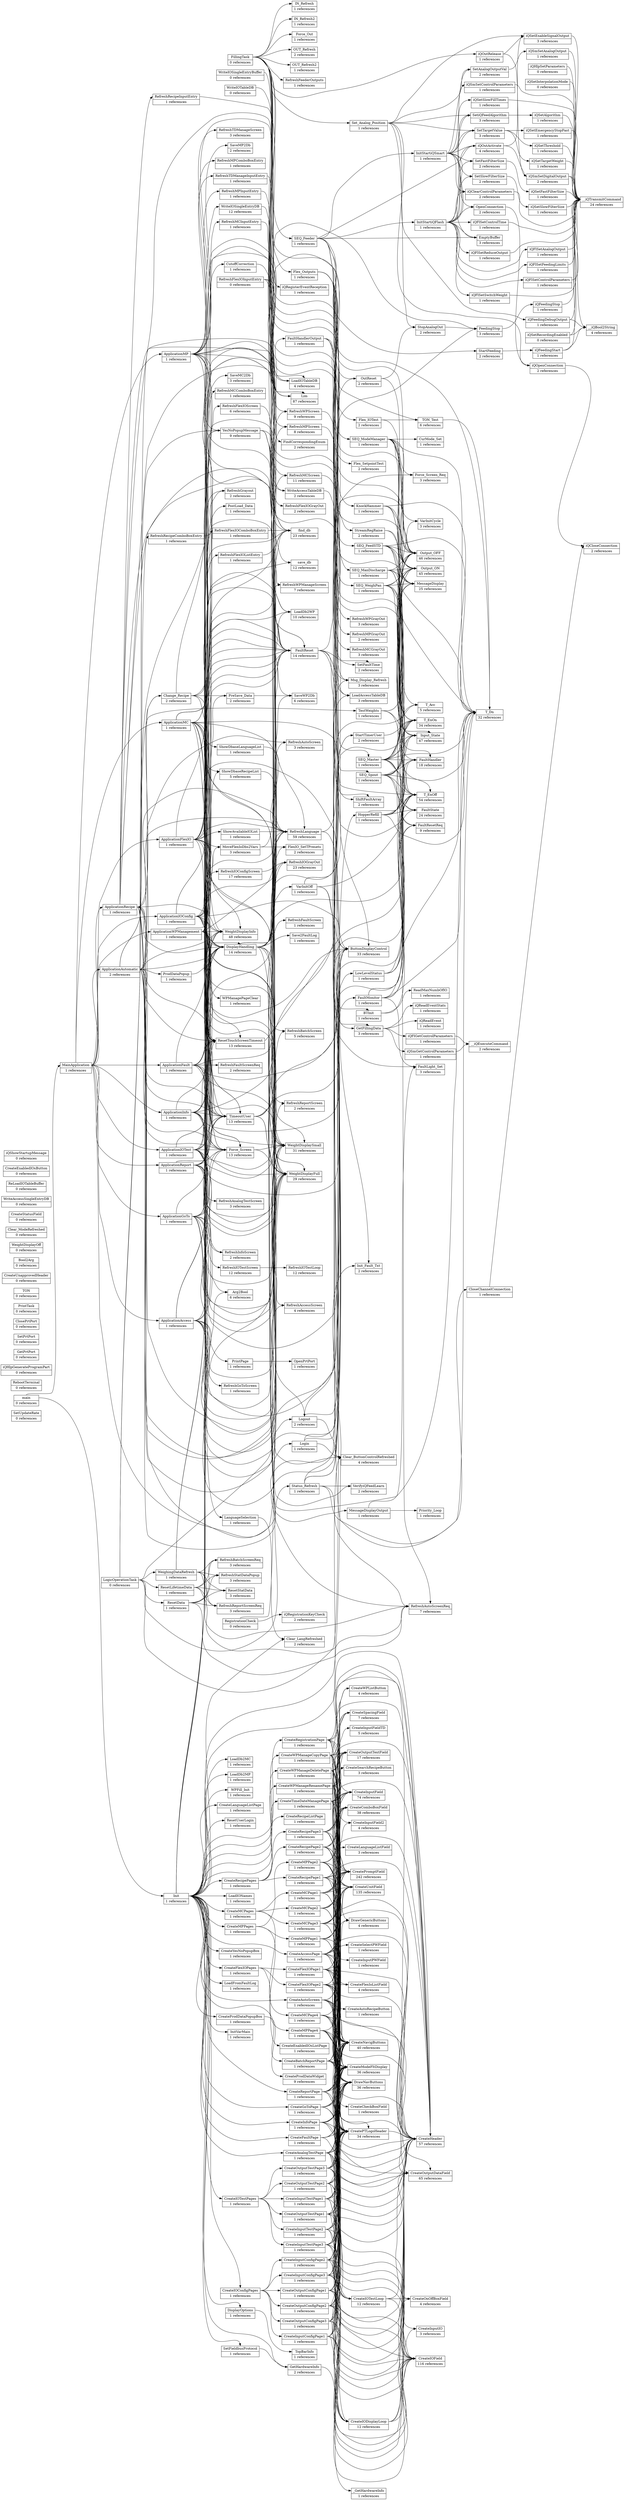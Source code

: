 digraph g
{
  graph [ rankdir = "LR" ];
  node [ shape = "ellipse" ];
"SetUpdateRate"
[
  shape = "record"
  label = "<f0> SetUpdateRate|0 references"
]
"_GetHardwareInfo"
[
  shape = "record"
  label = "<f0> _GetHardwareInfo|1 references"
]
"GetHardwareInfo"
[
  shape = "record"
  label = "<f0> GetHardwareInfo|2 references"
]
"SetFieldbusProtocol"
[
  shape = "record"
  label = "<f0> SetFieldbusProtocol|1 references"
]
"RebootTerminal"
[
  shape = "record"
  label = "<f0> RebootTerminal|0 references"
]
"iQOpenConnection"
[
  shape = "record"
  label = "<f0> iQOpenConnection|2 references"
]
"iQCloseConnection"
[
  shape = "record"
  label = "<f0> iQCloseConnection|2 references"
]
"iQRegisterEventReception"
[
  shape = "record"
  label = "<f0> iQRegisterEventReception|1 references"
]
"iQReadEvent"
[
  shape = "record"
  label = "<f0> iQReadEvent|1 references"
]
"iQReadEventStats"
[
  shape = "record"
  label = "<f0> iQReadEventStats|1 references"
]
"iQSetAlgorithm"
[
  shape = "record"
  label = "<f0> iQSetAlgorithm|1 references"
]
"iQSetEnableSignalOutput"
[
  shape = "record"
  label = "<f0> iQSetEnableSignalOutput|3 references"
]
"iQSetTargetWeight"
[
  shape = "record"
  label = "<f0> iQSetTargetWeight|1 references"
]
"iQClearControlParameters"
[
  shape = "record"
  label = "<f0> iQClearControlParameters|2 references"
]
"iQFeedingStart"
[
  shape = "record"
  label = "<f0> iQFeedingStart|1 references"
]
"iQFeedingDebugOutput"
[
  shape = "record"
  label = "<f0> iQFeedingDebugOutput|1 references"
]
"iQFeedingStop"
[
  shape = "record"
  label = "<f0> iQFeedingStop|1 references"
]
"iQSmSetControlParameters"
[
  shape = "record"
  label = "<f0> iQSmSetControlParameters|1 references"
]
"iQSmGetControlParameters"
[
  shape = "record"
  label = "<f0> iQSmGetControlParameters|1 references"
]
"iQSmSetAnalogOutput"
[
  shape = "record"
  label = "<f0> iQSmSetAnalogOutput|1 references"
]
"iQSmSetDigitalOutput"
[
  shape = "record"
  label = "<f0> iQSmSetDigitalOutput|2 references"
]
"iQFlSetAnalogOutput"
[
  shape = "record"
  label = "<f0> iQFlSetAnalogOutput|1 references"
]
"iQFlSetFeedingLimits"
[
  shape = "record"
  label = "<f0> iQFlSetFeedingLimits|1 references"
]
"iQFlSetControlParameters"
[
  shape = "record"
  label = "<f0> iQFlSetControlParameters|1 references"
]
"iQFlGetControlParameters"
[
  shape = "record"
  label = "<f0> iQFlGetControlParameters|1 references"
]
"iQFlSetSwitchWeight"
[
  shape = "record"
  label = "<f0> iQFlSetSwitchWeight|1 references"
]
"iQFlSetControlTime"
[
  shape = "record"
  label = "<f0> iQFlSetControlTime|1 references"
]
"iQFlSetReduceOutput"
[
  shape = "record"
  label = "<f0> iQFlSetReduceOutput|1 references"
]
"iQHlpGenerateProgramPart"
[
  shape = "record"
  label = "<f0> iQHlpGenerateProgramPart|0 references"
]
"iQHlpSetParameters"
[
  shape = "record"
  label = "<f0> iQHlpSetParameters|0 references"
]
"iQSetEmergencyStopFast"
[
  shape = "record"
  label = "<f0> iQSetEmergencyStopFast|1 references"
]
"iQSetThreshold"
[
  shape = "record"
  label = "<f0> iQSetThreshold|1 references"
]
"iQSetSlowFillTimes"
[
  shape = "record"
  label = "<f0> iQSetSlowFillTimes|1 references"
]
"iQSetInterpolationMode"
[
  shape = "record"
  label = "<f0> iQSetInterpolationMode|0 references"
]
"iQSetFastFilterSize"
[
  shape = "record"
  label = "<f0> iQSetFastFilterSize|1 references"
]
"iQSetSlowFilterSize"
[
  shape = "record"
  label = "<f0> iQSetSlowFilterSize|1 references"
]
"__iQTransmitCommand"
[
  shape = "record"
  label = "<f0> __iQTransmitCommand|24 references"
]
"__iQExecuteCommand"
[
  shape = "record"
  label = "<f0> __iQExecuteCommand|2 references"
]
"__iQBool2String"
[
  shape = "record"
  label = "<f0> __iQBool2String|4 references"
]
"iQSetRecordingEnabled"
[
  shape = "record"
  label = "<f0> iQSetRecordingEnabled|0 references"
]
"GetPrtPort"
[
  shape = "record"
  label = "<f0> GetPrtPort|0 references"
]
"SetPrtPort"
[
  shape = "record"
  label = "<f0> SetPrtPort|0 references"
]
"ClosePrtPort"
[
  shape = "record"
  label = "<f0> ClosePrtPort|0 references"
]
"OpenPrtPort"
[
  shape = "record"
  label = "<f0> OpenPrtPort|1 references"
]
"PrintTask"
[
  shape = "record"
  label = "<f0> PrintTask|0 references"
]
"PrintPage"
[
  shape = "record"
  label = "<f0> PrintPage|1 references"
]
"OpenConnection"
[
  shape = "record"
  label = "<f0> OpenConnection|2 references"
]
"EmptyBuffer"
[
  shape = "record"
  label = "<f0> EmptyBuffer|3 references"
]
"iQOutRelease"
[
  shape = "record"
  label = "<f0> iQOutRelease|1 references"
]
"iQOutActivate"
[
  shape = "record"
  label = "<f0> iQOutActivate|4 references"
]
"SetiQFeedAlgorithm"
[
  shape = "record"
  label = "<f0> SetiQFeedAlgorithm|3 references"
]
"SetAnalogOutputVal"
[
  shape = "record"
  label = "<f0> SetAnalogOutputVal|2 references"
]
"SetTargetValue"
[
  shape = "record"
  label = "<f0> SetTargetValue|3 references"
]
"SetFastFilterSize"
[
  shape = "record"
  label = "<f0> SetFastFilterSize|2 references"
]
"SetSlowFilterSize"
[
  shape = "record"
  label = "<f0> SetSlowFilterSize|2 references"
]
"InitStartiQSmart"
[
  shape = "record"
  label = "<f0> InitStartiQSmart|1 references"
]
"InitStartiQFlash"
[
  shape = "record"
  label = "<f0> InitStartiQFlash|1 references"
]
"CloseChannelConnection"
[
  shape = "record"
  label = "<f0> CloseChannelConnection|1 references"
]
"FeedingStop"
[
  shape = "record"
  label = "<f0> FeedingStop|3 references"
]
"StartFeeding"
[
  shape = "record"
  label = "<f0> StartFeeding|2 references"
]
"GetFillingData"
[
  shape = "record"
  label = "<f0> GetFillingData|3 references"
]
"InitVarMain"
[
  shape = "record"
  label = "<f0> InitVarMain|1 references"
]
"VerifyiQFeedLearn"
[
  shape = "record"
  label = "<f0> VerifyiQFeedLearn|2 references"
]
"TopBarInfo"
[
  shape = "record"
  label = "<f0> TopBarInfo|1 references"
]
"DisplayOptions"
[
  shape = "record"
  label = "<f0> DisplayOptions|1 references"
]
"CreateNavigButtons"
[
  shape = "record"
  label = "<f0> CreateNavigButtons|40 references"
]
"DrawNavButtons"
[
  shape = "record"
  label = "<f0> DrawNavButtons|36 references"
]
"DrawGenericButtons"
[
  shape = "record"
  label = "<f0> DrawGenericButtons|4 references"
]
"Output_ON"
[
  shape = "record"
  label = "<f0> Output_ON|45 references"
]
"Output_OFF"
[
  shape = "record"
  label = "<f0> Output_OFF|46 references"
]
"Priority_Loop"
[
  shape = "record"
  label = "<f0> Priority_Loop|1 references"
]
"FaultLight_Set"
[
  shape = "record"
  label = "<f0> FaultLight_Set|3 references"
]
"CurMode_Set"
[
  shape = "record"
  label = "<f0> CurMode_Set|1 references"
]
"SetFaultTime"
[
  shape = "record"
  label = "<f0> SetFaultTime|2 references"
]
"ShiftFaultArray"
[
  shape = "record"
  label = "<f0> ShiftFaultArray|2 references"
]
"MessageDisplayOutput"
[
  shape = "record"
  label = "<f0> MessageDisplayOutput|1 references"
]
"MessageDisplay"
[
  shape = "record"
  label = "<f0> MessageDisplay|25 references"
]
"Msg_Display_Refresh"
[
  shape = "record"
  label = "<f0> Msg_Display_Refresh|3 references"
]
"FaultState"
[
  shape = "record"
  label = "<f0> FaultState|24 references"
]
"FaultHandlerOutput"
[
  shape = "record"
  label = "<f0> FaultHandlerOutput|1 references"
]
"FaultResetReq"
[
  shape = "record"
  label = "<f0> FaultResetReq|9 references"
]
"FaultReset"
[
  shape = "record"
  label = "<f0> FaultReset|14 references"
]
"TON"
[
  shape = "record"
  label = "<f0> TON|0 references"
]
"T_EnOn"
[
  shape = "record"
  label = "<f0> T_EnOn|34 references"
]
"T_EnOff"
[
  shape = "record"
  label = "<f0> T_EnOff|54 references"
]
"T_Dn"
[
  shape = "record"
  label = "<f0> T_Dn|32 references"
]
"T_Acc"
[
  shape = "record"
  label = "<f0> T_Acc|5 references"
]
"ReadMaxNumbOfIO"
[
  shape = "record"
  label = "<f0> ReadMaxNumbOfIO|1 references"
]
"CreateModeFltDisplay"
[
  shape = "record"
  label = "<f0> CreateModeFltDisplay|36 references"
]
"CreateHeader"
[
  shape = "record"
  label = "<f0> CreateHeader|57 references"
]
"CreatePromptField"
[
  shape = "record"
  label = "<f0> CreatePromptField|242 references"
]
"CreateUnapprovedHeader"
[
  shape = "record"
  label = "<f0> CreateUnapprovedHeader|0 references"
]
"CreateOutputTextField"
[
  shape = "record"
  label = "<f0> CreateOutputTextField|17 references"
]
"CreateOutputDataField"
[
  shape = "record"
  label = "<f0> CreateOutputDataField|65 references"
]
"CreateUnitField"
[
  shape = "record"
  label = "<f0> CreateUnitField|135 references"
]
"CreateInputField"
[
  shape = "record"
  label = "<f0> CreateInputField|74 references"
]
"CreateCheckBoxField"
[
  shape = "record"
  label = "<f0> CreateCheckBoxField|1 references"
]
"CreateOnOffBoxField"
[
  shape = "record"
  label = "<f0> CreateOnOffBoxField|4 references"
]
"CreateLanguageListField"
[
  shape = "record"
  label = "<f0> CreateLanguageListField|3 references"
]
"CreateComboBoxField"
[
  shape = "record"
  label = "<f0> CreateComboBoxField|38 references"
]
"CreateSpacingField"
[
  shape = "record"
  label = "<f0> CreateSpacingField|7 references"
]
"CreatePTLogoHeader"
[
  shape = "record"
  label = "<f0> CreatePTLogoHeader|34 references"
]
"Bool2Arg"
[
  shape = "record"
  label = "<f0> Bool2Arg|0 references"
]
"Arg2Bool"
[
  shape = "record"
  label = "<f0> Arg2Bool|6 references"
]
"Lim"
[
  shape = "record"
  label = "<f0> Lim|87 references"
]
"WeightDisplaySmall"
[
  shape = "record"
  label = "<f0> WeightDisplaySmall|31 references"
]
"WeightDisplayFull"
[
  shape = "record"
  label = "<f0> WeightDisplayFull|29 references"
]
"WeightDisplayInfo"
[
  shape = "record"
  label = "<f0> WeightDisplayInfo|48 references"
]
"WeightDisplayOff"
[
  shape = "record"
  label = "<f0> WeightDisplayOff|0 references"
]
"Force_Screen_Req"
[
  shape = "record"
  label = "<f0> Force_Screen_Req|3 references"
]
"Force_Screen"
[
  shape = "record"
  label = "<f0> Force_Screen|13 references"
]
"Clear_ButtonControlRefreshed"
[
  shape = "record"
  label = "<f0> Clear_ButtonControlRefreshed|4 references"
]
"Clear_ModeRefreshed"
[
  shape = "record"
  label = "<f0> Clear_ModeRefreshed|0 references"
]
"RefreshGrayout"
[
  shape = "record"
  label = "<f0> RefreshGrayout|2 references"
]
"find_db"
[
  shape = "record"
  label = "<f0> find_db|23 references"
]
"save_db"
[
  shape = "record"
  label = "<f0> save_db|12 references"
]
"LoadDb2WP"
[
  shape = "record"
  label = "<f0> LoadDb2WP|10 references"
]
"SaveWP2Db"
[
  shape = "record"
  label = "<f0> SaveWP2Db|6 references"
]
"LoadDb2MC"
[
  shape = "record"
  label = "<f0> LoadDb2MC|1 references"
]
"SaveMC2Db"
[
  shape = "record"
  label = "<f0> SaveMC2Db|3 references"
]
"LoadDb2MP"
[
  shape = "record"
  label = "<f0> LoadDb2MP|1 references"
]
"SaveMP2Db"
[
  shape = "record"
  label = "<f0> SaveMP2Db|2 references"
]
"Init_Fault_Txt"
[
  shape = "record"
  label = "<f0> Init_Fault_Txt|2 references"
]
"RefreshLanguage"
[
  shape = "record"
  label = "<f0> RefreshLanguage|59 references"
]
"CreateSearchRecipeButton"
[
  shape = "record"
  label = "<f0> CreateSearchRecipeButton|3 references"
]
"ShowDbaseRecipeList"
[
  shape = "record"
  label = "<f0> ShowDbaseRecipeList|5 references"
]
"CreateRecipePage1"
[
  shape = "record"
  label = "<f0> CreateRecipePage1|1 references"
]
"CreateRecipePage2"
[
  shape = "record"
  label = "<f0> CreateRecipePage2|1 references"
]
"CreateRecipePage3"
[
  shape = "record"
  label = "<f0> CreateRecipePage3|1 references"
]
"CreateRecipeListPage"
[
  shape = "record"
  label = "<f0> CreateRecipeListPage|1 references"
]
"WPFill_Init"
[
  shape = "record"
  label = "<f0> WPFill_Init|1 references"
]
"WPManagePageClear"
[
  shape = "record"
  label = "<f0> WPManagePageClear|1 references"
]
"RefreshWPGrayOut"
[
  shape = "record"
  label = "<f0> RefreshWPGrayOut|3 references"
]
"RefreshWPScreen"
[
  shape = "record"
  label = "<f0> RefreshWPScreen|9 references"
]
"RefreshRecipeInputEntry"
[
  shape = "record"
  label = "<f0> RefreshRecipeInputEntry|1 references"
]
"RefreshRecipeComboBoxEntry"
[
  shape = "record"
  label = "<f0> RefreshRecipeComboBoxEntry|1 references"
]
"CreateRecipePages"
[
  shape = "record"
  label = "<f0> CreateRecipePages|1 references"
]
"CreateWPListButton"
[
  shape = "record"
  label = "<f0> CreateWPListButton|4 references"
]
"CreateInputField2"
[
  shape = "record"
  label = "<f0> CreateInputField2|4 references"
]
"CreateStatusField"
[
  shape = "record"
  label = "<f0> CreateStatusField|0 references"
]
"RefreshWPManageScreen"
[
  shape = "record"
  label = "<f0> RefreshWPManageScreen|7 references"
]
"CreateWPManageCopyPage"
[
  shape = "record"
  label = "<f0> CreateWPManageCopyPage|1 references"
]
"CreateWPManageRenamePage"
[
  shape = "record"
  label = "<f0> CreateWPManageRenamePage|1 references"
]
"CreateWPManageDeletePage"
[
  shape = "record"
  label = "<f0> CreateWPManageDeletePage|1 references"
]
"CreateMPPage1"
[
  shape = "record"
  label = "<f0> CreateMPPage1|1 references"
]
"CreateMPPage2"
[
  shape = "record"
  label = "<f0> CreateMPPage2|1 references"
]
"CreateMPPage4"
[
  shape = "record"
  label = "<f0> CreateMPPage4|1 references"
]
"RefreshMPGrayOut"
[
  shape = "record"
  label = "<f0> RefreshMPGrayOut|2 references"
]
"RefreshMPScreen"
[
  shape = "record"
  label = "<f0> RefreshMPScreen|8 references"
]
"RefreshMPInputEntry"
[
  shape = "record"
  label = "<f0> RefreshMPInputEntry|1 references"
]
"RefreshMPComboBoxEntry"
[
  shape = "record"
  label = "<f0> RefreshMPComboBoxEntry|1 references"
]
"CreateMPPages"
[
  shape = "record"
  label = "<f0> CreateMPPages|1 references"
]
"CreateInputFieldTD"
[
  shape = "record"
  label = "<f0> CreateInputFieldTD|5 references"
]
"CreateTimeDateManagePage"
[
  shape = "record"
  label = "<f0> CreateTimeDateManagePage|1 references"
]
"RefreshTDManageScreen"
[
  shape = "record"
  label = "<f0> RefreshTDManageScreen|3 references"
]
"RefreshTDManageInputEntry"
[
  shape = "record"
  label = "<f0> RefreshTDManageInputEntry|1 references"
]
"CreateMCPage1"
[
  shape = "record"
  label = "<f0> CreateMCPage1|1 references"
]
"CreateMCPage2"
[
  shape = "record"
  label = "<f0> CreateMCPage2|1 references"
]
"CreateMCPage3"
[
  shape = "record"
  label = "<f0> CreateMCPage3|1 references"
]
"CreateMCPage4"
[
  shape = "record"
  label = "<f0> CreateMCPage4|1 references"
]
"CreateLanguageListPage"
[
  shape = "record"
  label = "<f0> CreateLanguageListPage|1 references"
]
"LoadAccessTableDB"
[
  shape = "record"
  label = "<f0> LoadAccessTableDB|3 references"
]
"WriteAccessTableDB"
[
  shape = "record"
  label = "<f0> WriteAccessTableDB|2 references"
]
"WriteAccessSingleEntryDB"
[
  shape = "record"
  label = "<f0> WriteAccessSingleEntryDB|0 references"
]
"RefreshMCGrayOut"
[
  shape = "record"
  label = "<f0> RefreshMCGrayOut|3 references"
]
"RefreshMCScreen"
[
  shape = "record"
  label = "<f0> RefreshMCScreen|11 references"
]
"RefreshMCInputEntry"
[
  shape = "record"
  label = "<f0> RefreshMCInputEntry|1 references"
]
"RefreshMCComboBoxEntry"
[
  shape = "record"
  label = "<f0> RefreshMCComboBoxEntry|1 references"
]
"CreateMCPages"
[
  shape = "record"
  label = "<f0> CreateMCPages|1 references"
]
"CreateReportPage"
[
  shape = "record"
  label = "<f0> CreateReportPage|1 references"
]
"RefreshReportScreenReq"
[
  shape = "record"
  label = "<f0> RefreshReportScreenReq|3 references"
]
"RefreshReportScreen"
[
  shape = "record"
  label = "<f0> RefreshReportScreen|2 references"
]
"CreateBatchReportPage"
[
  shape = "record"
  label = "<f0> CreateBatchReportPage|1 references"
]
"RefreshBatchScreenReq"
[
  shape = "record"
  label = "<f0> RefreshBatchScreenReq|3 references"
]
"RefreshBatchScreen"
[
  shape = "record"
  label = "<f0> RefreshBatchScreen|5 references"
]
"CreateRegistrationPage"
[
  shape = "record"
  label = "<f0> CreateRegistrationPage|1 references"
]
"CreateSelectPWField"
[
  shape = "record"
  label = "<f0> CreateSelectPWField|1 references"
]
"CreateInputPWField"
[
  shape = "record"
  label = "<f0> CreateInputPWField|1 references"
]
"RefreshAccessScreen"
[
  shape = "record"
  label = "<f0> RefreshAccessScreen|4 references"
]
"CreateAccessPage"
[
  shape = "record"
  label = "<f0> CreateAccessPage|1 references"
]
"ButtonDisplayControl"
[
  shape = "record"
  label = "<f0> ButtonDisplayControl|33 references"
]
"Logout"
[
  shape = "record"
  label = "<f0> Logout|2 references"
]
"ResetTouchScreenTimeout"
[
  shape = "record"
  label = "<f0> ResetTouchScreenTimeout|13 references"
]
"StartTimerUser"
[
  shape = "record"
  label = "<f0> StartTimerUser|2 references"
]
"TimeoutUser"
[
  shape = "record"
  label = "<f0> TimeoutUser|13 references"
]
"Login"
[
  shape = "record"
  label = "<f0> Login|1 references"
]
"ResetUserLogin"
[
  shape = "record"
  label = "<f0> ResetUserLogin|1 references"
]
"CreateFaultPage"
[
  shape = "record"
  label = "<f0> CreateFaultPage|1 references"
]
"RefreshFaultScreenReq"
[
  shape = "record"
  label = "<f0> RefreshFaultScreenReq|2 references"
]
"RefreshFaultScreen"
[
  shape = "record"
  label = "<f0> RefreshFaultScreen|1 references"
]
"CreateGoToPage"
[
  shape = "record"
  label = "<f0> CreateGoToPage|1 references"
]
"RefreshGoToScreen"
[
  shape = "record"
  label = "<f0> RefreshGoToScreen|1 references"
]
"CreateInfoPage"
[
  shape = "record"
  label = "<f0> CreateInfoPage|1 references"
]
"RefreshInfoScreen"
[
  shape = "record"
  label = "<f0> RefreshInfoScreen|2 references"
]
"CreateAutoRecipeButton"
[
  shape = "record"
  label = "<f0> CreateAutoRecipeButton|1 references"
]
"CreateAutoScreen"
[
  shape = "record"
  label = "<f0> CreateAutoScreen|1 references"
]
"RefreshAutoScreenReq"
[
  shape = "record"
  label = "<f0> RefreshAutoScreenReq|7 references"
]
"RefreshAutoScreen"
[
  shape = "record"
  label = "<f0> RefreshAutoScreen|3 references"
]
"CreateProdDataWidget"
[
  shape = "record"
  label = "<f0> CreateProdDataWidget|9 references"
]
"RefreshStatDataPopup"
[
  shape = "record"
  label = "<f0> RefreshStatDataPopup|3 references"
]
"CreateProdDataPopupBox"
[
  shape = "record"
  label = "<f0> CreateProdDataPopupBox|1 references"
]
"CreateIOField"
[
  shape = "record"
  label = "<f0> CreateIOField|116 references"
]
"CreateInputIO"
[
  shape = "record"
  label = "<f0> CreateInputIO|3 references"
]
"CreateIODisplayLoop"
[
  shape = "record"
  label = "<f0> CreateIODisplayLoop|12 references"
]
"CreateInputConfigPage1"
[
  shape = "record"
  label = "<f0> CreateInputConfigPage1|1 references"
]
"CreateInputConfigPage2"
[
  shape = "record"
  label = "<f0> CreateInputConfigPage2|1 references"
]
"CreateInputConfigPage3"
[
  shape = "record"
  label = "<f0> CreateInputConfigPage3|1 references"
]
"CreateOutputConfigPage1"
[
  shape = "record"
  label = "<f0> CreateOutputConfigPage1|1 references"
]
"CreateOutputConfigPage2"
[
  shape = "record"
  label = "<f0> CreateOutputConfigPage2|1 references"
]
"CreateOutputConfigPage3"
[
  shape = "record"
  label = "<f0> CreateOutputConfigPage3|1 references"
]
"RefreshIOGrayOut"
[
  shape = "record"
  label = "<f0> RefreshIOGrayOut|23 references"
]
"RefreshIOConfigScreen"
[
  shape = "record"
  label = "<f0> RefreshIOConfigScreen|17 references"
]
"LoadIONames"
[
  shape = "record"
  label = "<f0> LoadIONames|1 references"
]
"LoadIOTableDB"
[
  shape = "record"
  label = "<f0> LoadIOTableDB|4 references"
]
"ReLoadIOTableBuffer"
[
  shape = "record"
  label = "<f0> ReLoadIOTableBuffer|0 references"
]
"WriteIOSingleEntryDB"
[
  shape = "record"
  label = "<f0> WriteIOSingleEntryDB|12 references"
]
"WriteIOTableDB"
[
  shape = "record"
  label = "<f0> WriteIOTableDB|0 references"
]
"WriteIOSingleEntryBuffer"
[
  shape = "record"
  label = "<f0> WriteIOSingleEntryBuffer|0 references"
]
"CreateIOConfigPages"
[
  shape = "record"
  label = "<f0> CreateIOConfigPages|1 references"
]
"CreateIOTestLoop"
[
  shape = "record"
  label = "<f0> CreateIOTestLoop|12 references"
]
"RefreshIOTestLoop"
[
  shape = "record"
  label = "<f0> RefreshIOTestLoop|12 references"
]
"CreateInputTestPage1"
[
  shape = "record"
  label = "<f0> CreateInputTestPage1|1 references"
]
"CreateInputTestPage2"
[
  shape = "record"
  label = "<f0> CreateInputTestPage2|1 references"
]
"CreateInputTestPage3"
[
  shape = "record"
  label = "<f0> CreateInputTestPage3|1 references"
]
"CreateOutputTestPage1"
[
  shape = "record"
  label = "<f0> CreateOutputTestPage1|1 references"
]
"CreateOutputTestPage2"
[
  shape = "record"
  label = "<f0> CreateOutputTestPage2|1 references"
]
"CreateOutputTestPage3"
[
  shape = "record"
  label = "<f0> CreateOutputTestPage3|1 references"
]
"RefreshIOTestScreen"
[
  shape = "record"
  label = "<f0> RefreshIOTestScreen|12 references"
]
"CreateIOTestPages"
[
  shape = "record"
  label = "<f0> CreateIOTestPages|1 references"
]
"CreateAnalogTestPage"
[
  shape = "record"
  label = "<f0> CreateAnalogTestPage|1 references"
]
"RefreshAnalogTestScreen"
[
  shape = "record"
  label = "<f0> RefreshAnalogTestScreen|3 references"
]
"StopAnalogOut"
[
  shape = "record"
  label = "<f0> StopAnalogOut|2 references"
]
"Set_Analog_Position"
[
  shape = "record"
  label = "<f0> Set_Analog_Position|1 references"
]
"CreateYesNoPopupBox"
[
  shape = "record"
  label = "<f0> CreateYesNoPopupBox|1 references"
]
"YesNoPopupMessage"
[
  shape = "record"
  label = "<f0> YesNoPopupMessage|9 references"
]
"Clear_LangRefreshed"
[
  shape = "record"
  label = "<f0> Clear_LangRefreshed|2 references"
]
"ShowDbaseLanguageList"
[
  shape = "record"
  label = "<f0> ShowDbaseLanguageList|1 references"
]
"LanguageSelection"
[
  shape = "record"
  label = "<f0> LanguageSelection|1 references"
]
"PreSave_Data"
[
  shape = "record"
  label = "<f0> PreSave_Data|2 references"
]
"PostLoad_Data"
[
  shape = "record"
  label = "<f0> PostLoad_Data|1 references"
]
"Change_Recipe"
[
  shape = "record"
  label = "<f0> Change_Recipe|2 references"
]
"Save2FaultLog"
[
  shape = "record"
  label = "<f0> Save2FaultLog|1 references"
]
"LoadFromFaultLog"
[
  shape = "record"
  label = "<f0> LoadFromFaultLog|1 references"
]
"FaultHandler"
[
  shape = "record"
  label = "<f0> FaultHandler|18 references"
]
"OutReset"
[
  shape = "record"
  label = "<f0> OutReset|2 references"
]
"Input_State"
[
  shape = "record"
  label = "<f0> Input_State|47 references"
]
"CutoffCorrection"
[
  shape = "record"
  label = "<f0> CutoffCorrection|1 references"
]
"VarInitCycle"
[
  shape = "record"
  label = "<f0> VarInitCycle|3 references"
]
"VarInitOff"
[
  shape = "record"
  label = "<f0> VarInitOff|1 references"
]
"StreamRegRaise"
[
  shape = "record"
  label = "<f0> StreamRegRaise|2 references"
]
"LowLevelStatus"
[
  shape = "record"
  label = "<f0> LowLevelStatus|1 references"
]
"FaultMonitor"
[
  shape = "record"
  label = "<f0> FaultMonitor|1 references"
]
"ResetStatData"
[
  shape = "record"
  label = "<f0> ResetStatData|3 references"
]
"WeighingDataRefresh"
[
  shape = "record"
  label = "<f0> WeighingDataRefresh|1 references"
]
"ResetData"
[
  shape = "record"
  label = "<f0> ResetData|1 references"
]
"ResetLifetimeData"
[
  shape = "record"
  label = "<f0> ResetLifetimeData|1 references"
]
"IN_Refresh"
[
  shape = "record"
  label = "<f0> IN_Refresh|1 references"
]
"IN_Refresh2"
[
  shape = "record"
  label = "<f0> IN_Refresh2|1 references"
]
"Force_Out"
[
  shape = "record"
  label = "<f0> Force_Out|1 references"
]
"OUT_Refresh"
[
  shape = "record"
  label = "<f0> OUT_Refresh|2 references"
]
"OUT_Refresh2"
[
  shape = "record"
  label = "<f0> OUT_Refresh2|1 references"
]
"RefreshFeederOutputs"
[
  shape = "record"
  label = "<f0> RefreshFeederOutputs|1 references"
]
"Status_Refresh"
[
  shape = "record"
  label = "<f0> Status_Refresh|1 references"
]
"SEQ_ModeManager"
[
  shape = "record"
  label = "<f0> SEQ_ModeManager|1 references"
]
"SEQ_Master"
[
  shape = "record"
  label = "<f0> SEQ_Master|1 references"
]
"SEQ_Feeder"
[
  shape = "record"
  label = "<f0> SEQ_Feeder|1 references"
]
"SEQ_FeedSTD"
[
  shape = "record"
  label = "<f0> SEQ_FeedSTD|1 references"
]
"SEQ_WeighPan"
[
  shape = "record"
  label = "<f0> SEQ_WeighPan|1 references"
]
"SEQ_Spout"
[
  shape = "record"
  label = "<f0> SEQ_Spout|1 references"
]
"SEQ_ManDischarge"
[
  shape = "record"
  label = "<f0> SEQ_ManDischarge|1 references"
]
"KnockHammer"
[
  shape = "record"
  label = "<f0> KnockHammer|1 references"
]
"CreateEnabledIOsButton"
[
  shape = "record"
  label = "<f0> CreateEnabledIOsButton|0 references"
]
"CreateFlexIoListField"
[
  shape = "record"
  label = "<f0> CreateFlexIoListField|4 references"
]
"CreateFlexIOPage1"
[
  shape = "record"
  label = "<f0> CreateFlexIOPage1|1 references"
]
"CreateFlexIOPage2"
[
  shape = "record"
  label = "<f0> CreateFlexIOPage2|1 references"
]
"CreateEnabledIOsListPage"
[
  shape = "record"
  label = "<f0> CreateEnabledIOsListPage|1 references"
]
"ShowAvailableIOList"
[
  shape = "record"
  label = "<f0> ShowAvailableIOList|1 references"
]
"RefreshFlexIOGrayOut"
[
  shape = "record"
  label = "<f0> RefreshFlexIOGrayOut|2 references"
]
"RefreshFlexIOScreen"
[
  shape = "record"
  label = "<f0> RefreshFlexIOScreen|6 references"
]
"FlexIO_SetTPresets"
[
  shape = "record"
  label = "<f0> FlexIO_SetTPresets|2 references"
]
"FindCorrespondingEnum"
[
  shape = "record"
  label = "<f0> FindCorrespondingEnum|2 references"
]
"RefreshFlexIOListEntry"
[
  shape = "record"
  label = "<f0> RefreshFlexIOListEntry|1 references"
]
"RefreshFlexIOInputEntry"
[
  shape = "record"
  label = "<f0> RefreshFlexIOInputEntry|0 references"
]
"RefreshFlexIOComboBoxEntry"
[
  shape = "record"
  label = "<f0> RefreshFlexIOComboBoxEntry|1 references"
]
"MoveFlexIoDbs2Vars"
[
  shape = "record"
  label = "<f0> MoveFlexIoDbs2Vars|3 references"
]
"CreateFlexIOPages"
[
  shape = "record"
  label = "<f0> CreateFlexIOPages|1 references"
]
"TON_Test"
[
  shape = "record"
  label = "<f0> TON_Test|6 references"
]
"Flex_SetpointTest"
[
  shape = "record"
  label = "<f0> Flex_SetpointTest|2 references"
]
"Flex_IOTest"
[
  shape = "record"
  label = "<f0> Flex_IOTest|2 references"
]
"Flex_Outputs"
[
  shape = "record"
  label = "<f0> Flex_Outputs|1 references"
]
"BTInit"
[
  shape = "record"
  label = "<f0> BTInit|1 references"
]
"FillingTask"
[
  shape = "record"
  label = "<f0> FillingTask|0 references"
]
"iQRegistrationKeyCheck"
[
  shape = "record"
  label = "<f0> iQRegistrationKeyCheck|2 references"
]
"RegistrationCheck"
[
  shape = "record"
  label = "<f0> RegistrationCheck|0 references"
]
"HopperRefill"
[
  shape = "record"
  label = "<f0> HopperRefill|1 references"
]
"TestWeights"
[
  shape = "record"
  label = "<f0> TestWeights|1 references"
]
"LogicOperationTask"
[
  shape = "record"
  label = "<f0> LogicOperationTask|0 references"
]
"DisplayHandling"
[
  shape = "record"
  label = "<f0> DisplayHandling|14 references"
]
"ProdDataPopup"
[
  shape = "record"
  label = "<f0> ProdDataPopup|1 references"
]
"ApplicationRecipe"
[
  shape = "record"
  label = "<f0> ApplicationRecipe|1 references"
]
"ApplicationMP"
[
  shape = "record"
  label = "<f0> ApplicationMP|1 references"
]
"ApplicationMC"
[
  shape = "record"
  label = "<f0> ApplicationMC|1 references"
]
"ApplicationFlexIO"
[
  shape = "record"
  label = "<f0> ApplicationFlexIO|1 references"
]
"ApplicationIOConfig"
[
  shape = "record"
  label = "<f0> ApplicationIOConfig|1 references"
]
"ApplicationIOTest"
[
  shape = "record"
  label = "<f0> ApplicationIOTest|1 references"
]
"ApplicationReport"
[
  shape = "record"
  label = "<f0> ApplicationReport|1 references"
]
"ApplicationGoTo"
[
  shape = "record"
  label = "<f0> ApplicationGoTo|1 references"
]
"ApplicationWPManagement"
[
  shape = "record"
  label = "<f0> ApplicationWPManagement|1 references"
]
"ApplicationAccess"
[
  shape = "record"
  label = "<f0> ApplicationAccess|1 references"
]
"ApplicationInfo"
[
  shape = "record"
  label = "<f0> ApplicationInfo|1 references"
]
"ApplicationFault"
[
  shape = "record"
  label = "<f0> ApplicationFault|1 references"
]
"ApplicationAutomatic"
[
  shape = "record"
  label = "<f0> ApplicationAutomatic|2 references"
]
"MainApplication"
[
  shape = "record"
  label = "<f0> MainApplication|1 references"
]
"iQShowStartupMessage"
[
  shape = "record"
  label = "<f0> iQShowStartupMessage|0 references"
]
"Init"
[
  shape = "record"
  label = "<f0> Init|1 references"
]
"main"
[
  shape = "record"
  label = "<f0> main|0 references"
]
"GetHardwareInfo":f0 -> "_GetHardwareInfo":f0 [ id = 0 ];
"SetFieldbusProtocol":f0 -> "GetHardwareInfo":f0 [ id = 0 ];
"iQOpenConnection":f0 -> "iQCloseConnection":f0 [ id = 0 ];
"iQSetAlgorithm":f0 -> "__iQTransmitCommand":f0 [ id = 0 ];
"iQSetEnableSignalOutput":f0 -> "__iQTransmitCommand":f0 [ id = 0 ];
"iQSetTargetWeight":f0 -> "__iQTransmitCommand":f0 [ id = 0 ];
"iQClearControlParameters":f0 -> "__iQTransmitCommand":f0 [ id = 0 ];
"iQFeedingStart":f0 -> "__iQTransmitCommand":f0 [ id = 0 ];
"iQFeedingStart":f0 -> "__iQBool2String":f0 [ id = 0 ];
"iQFeedingDebugOutput":f0 -> "__iQTransmitCommand":f0 [ id = 0 ];
"iQFeedingDebugOutput":f0 -> "__iQBool2String":f0 [ id = 0 ];
"iQFeedingStop":f0 -> "__iQTransmitCommand":f0 [ id = 0 ];
"iQSmSetControlParameters":f0 -> "__iQTransmitCommand":f0 [ id = 0 ];
"iQSmGetControlParameters":f0 -> "__iQExecuteCommand":f0 [ id = 0 ];
"iQSmSetAnalogOutput":f0 -> "__iQTransmitCommand":f0 [ id = 0 ];
"iQSmSetDigitalOutput":f0 -> "__iQTransmitCommand":f0 [ id = 0 ];
"iQSmSetDigitalOutput":f0 -> "__iQBool2String":f0 [ id = 0 ];
"iQFlSetAnalogOutput":f0 -> "__iQTransmitCommand":f0 [ id = 0 ];
"iQFlSetFeedingLimits":f0 -> "__iQTransmitCommand":f0 [ id = 0 ];
"iQFlSetControlParameters":f0 -> "__iQTransmitCommand":f0 [ id = 0 ];
"iQFlGetControlParameters":f0 -> "__iQExecuteCommand":f0 [ id = 0 ];
"iQFlSetSwitchWeight":f0 -> "__iQTransmitCommand":f0 [ id = 0 ];
"iQFlSetControlTime":f0 -> "__iQTransmitCommand":f0 [ id = 0 ];
"iQFlSetReduceOutput":f0 -> "__iQTransmitCommand":f0 [ id = 0 ];
"iQHlpSetParameters":f0 -> "__iQTransmitCommand":f0 [ id = 0 ];
"iQSetEmergencyStopFast":f0 -> "__iQTransmitCommand":f0 [ id = 0 ];
"iQSetThreshold":f0 -> "__iQTransmitCommand":f0 [ id = 0 ];
"iQSetSlowFillTimes":f0 -> "__iQTransmitCommand":f0 [ id = 0 ];
"iQSetInterpolationMode":f0 -> "__iQTransmitCommand":f0 [ id = 0 ];
"iQSetFastFilterSize":f0 -> "__iQTransmitCommand":f0 [ id = 0 ];
"iQSetSlowFilterSize":f0 -> "__iQTransmitCommand":f0 [ id = 0 ];
"iQSetRecordingEnabled":f0 -> "__iQTransmitCommand":f0 [ id = 0 ];
"iQSetRecordingEnabled":f0 -> "__iQBool2String":f0 [ id = 0 ];
"PrintPage":f0 -> "OpenPrtPort":f0 [ id = 0 ];
"OpenConnection":f0 -> "iQOpenConnection":f0 [ id = 0 ];
"iQOutRelease":f0 -> "iQSetEnableSignalOutput":f0 [ id = 0 ];
"iQOutRelease":f0 -> "iQSmSetDigitalOutput":f0 [ id = 0 ];
"iQOutActivate":f0 -> "iQSetEnableSignalOutput":f0 [ id = 0 ];
"iQOutActivate":f0 -> "iQSmSetDigitalOutput":f0 [ id = 0 ];
"SetiQFeedAlgorithm":f0 -> "iQSetAlgorithm":f0 [ id = 0 ];
"SetAnalogOutputVal":f0 -> "iQSmSetAnalogOutput":f0 [ id = 0 ];
"SetTargetValue":f0 -> "iQSetTargetWeight":f0 [ id = 0 ];
"SetTargetValue":f0 -> "iQSetEmergencyStopFast":f0 [ id = 0 ];
"SetTargetValue":f0 -> "iQSetThreshold":f0 [ id = 0 ];
"SetFastFilterSize":f0 -> "iQSetFastFilterSize":f0 [ id = 0 ];
"SetSlowFilterSize":f0 -> "iQSetSlowFilterSize":f0 [ id = 0 ];
"InitStartiQSmart":f0 -> "iQClearControlParameters":f0 [ id = 0 ];
"InitStartiQSmart":f0 -> "iQSmSetControlParameters":f0 [ id = 0 ];
"InitStartiQSmart":f0 -> "iQSetSlowFillTimes":f0 [ id = 0 ];
"InitStartiQSmart":f0 -> "OpenConnection":f0 [ id = 0 ];
"InitStartiQSmart":f0 -> "EmptyBuffer":f0 [ id = 0 ];
"InitStartiQSmart":f0 -> "iQOutActivate":f0 [ id = 0 ];
"InitStartiQSmart":f0 -> "SetiQFeedAlgorithm":f0 [ id = 0 ];
"InitStartiQSmart":f0 -> "SetAnalogOutputVal":f0 [ id = 0 ];
"InitStartiQSmart":f0 -> "SetTargetValue":f0 [ id = 0 ];
"InitStartiQSmart":f0 -> "SetFastFilterSize":f0 [ id = 0 ];
"InitStartiQSmart":f0 -> "SetSlowFilterSize":f0 [ id = 0 ];
"InitStartiQFlash":f0 -> "iQClearControlParameters":f0 [ id = 0 ];
"InitStartiQFlash":f0 -> "iQFlSetAnalogOutput":f0 [ id = 0 ];
"InitStartiQFlash":f0 -> "iQFlSetFeedingLimits":f0 [ id = 0 ];
"InitStartiQFlash":f0 -> "iQFlSetControlParameters":f0 [ id = 0 ];
"InitStartiQFlash":f0 -> "iQFlSetSwitchWeight":f0 [ id = 0 ];
"InitStartiQFlash":f0 -> "iQFlSetControlTime":f0 [ id = 0 ];
"InitStartiQFlash":f0 -> "iQFlSetReduceOutput":f0 [ id = 0 ];
"InitStartiQFlash":f0 -> "OpenConnection":f0 [ id = 0 ];
"InitStartiQFlash":f0 -> "EmptyBuffer":f0 [ id = 0 ];
"InitStartiQFlash":f0 -> "iQOutActivate":f0 [ id = 0 ];
"InitStartiQFlash":f0 -> "SetiQFeedAlgorithm":f0 [ id = 0 ];
"InitStartiQFlash":f0 -> "SetTargetValue":f0 [ id = 0 ];
"InitStartiQFlash":f0 -> "SetFastFilterSize":f0 [ id = 0 ];
"InitStartiQFlash":f0 -> "SetSlowFilterSize":f0 [ id = 0 ];
"CloseChannelConnection":f0 -> "iQCloseConnection":f0 [ id = 0 ];
"FeedingStop":f0 -> "iQFeedingStop":f0 [ id = 0 ];
"StartFeeding":f0 -> "iQFeedingStart":f0 [ id = 0 ];
"GetFillingData":f0 -> "iQReadEvent":f0 [ id = 0 ];
"GetFillingData":f0 -> "iQReadEventStats":f0 [ id = 0 ];
"GetFillingData":f0 -> "iQSmGetControlParameters":f0 [ id = 0 ];
"GetFillingData":f0 -> "iQFlGetControlParameters":f0 [ id = 0 ];
"DisplayOptions":f0 -> "TopBarInfo":f0 [ id = 0 ];
"MessageDisplayOutput":f0 -> "Priority_Loop":f0 [ id = 0 ];
"MessageDisplayOutput":f0 -> "FaultLight_Set":f0 [ id = 0 ];
"FaultHandlerOutput":f0 -> "Output_ON":f0 [ id = 0 ];
"FaultHandlerOutput":f0 -> "SetFaultTime":f0 [ id = 0 ];
"FaultHandlerOutput":f0 -> "ShiftFaultArray":f0 [ id = 0 ];
"FaultHandlerOutput":f0 -> "MessageDisplay":f0 [ id = 0 ];
"FaultReset":f0 -> "Output_OFF":f0 [ id = 0 ];
"FaultReset":f0 -> "FaultLight_Set":f0 [ id = 0 ];
"FaultReset":f0 -> "SetFaultTime":f0 [ id = 0 ];
"FaultReset":f0 -> "ShiftFaultArray":f0 [ id = 0 ];
"FaultReset":f0 -> "Msg_Display_Refresh":f0 [ id = 0 ];
"CreatePTLogoHeader":f0 -> "CreateHeader":f0 [ id = 0 ];
"Force_Screen":f0 -> "WeightDisplaySmall":f0 [ id = 0 ];
"Force_Screen":f0 -> "WeightDisplayFull":f0 [ id = 0 ];
"RefreshLanguage":f0 -> "Msg_Display_Refresh":f0 [ id = 0 ];
"RefreshLanguage":f0 -> "Init_Fault_Txt":f0 [ id = 0 ];
"ShowDbaseRecipeList":f0 -> "RefreshLanguage":f0 [ id = 0 ];
"CreateRecipePage1":f0 -> "CreateNavigButtons":f0 [ id = 0 ];
"CreateRecipePage1":f0 -> "DrawNavButtons":f0 [ id = 0 ];
"CreateRecipePage1":f0 -> "CreateModeFltDisplay":f0 [ id = 0 ];
"CreateRecipePage1":f0 -> "CreatePromptField":f0 [ id = 0 ];
"CreateRecipePage1":f0 -> "CreateUnitField":f0 [ id = 0 ];
"CreateRecipePage1":f0 -> "CreateInputField":f0 [ id = 0 ];
"CreateRecipePage1":f0 -> "CreateSearchRecipeButton":f0 [ id = 0 ];
"CreateRecipePage2":f0 -> "CreateNavigButtons":f0 [ id = 0 ];
"CreateRecipePage2":f0 -> "DrawNavButtons":f0 [ id = 0 ];
"CreateRecipePage2":f0 -> "CreateModeFltDisplay":f0 [ id = 0 ];
"CreateRecipePage2":f0 -> "CreatePromptField":f0 [ id = 0 ];
"CreateRecipePage2":f0 -> "CreateUnitField":f0 [ id = 0 ];
"CreateRecipePage2":f0 -> "CreateInputField":f0 [ id = 0 ];
"CreateRecipePage2":f0 -> "CreateComboBoxField":f0 [ id = 0 ];
"CreateRecipePage2":f0 -> "CreateSearchRecipeButton":f0 [ id = 0 ];
"CreateRecipePage3":f0 -> "CreateNavigButtons":f0 [ id = 0 ];
"CreateRecipePage3":f0 -> "DrawNavButtons":f0 [ id = 0 ];
"CreateRecipePage3":f0 -> "CreateModeFltDisplay":f0 [ id = 0 ];
"CreateRecipePage3":f0 -> "CreatePromptField":f0 [ id = 0 ];
"CreateRecipePage3":f0 -> "CreateOutputTextField":f0 [ id = 0 ];
"CreateRecipePage3":f0 -> "CreateUnitField":f0 [ id = 0 ];
"CreateRecipePage3":f0 -> "CreateInputField":f0 [ id = 0 ];
"CreateRecipePage3":f0 -> "CreateComboBoxField":f0 [ id = 0 ];
"CreateRecipePage3":f0 -> "CreateSearchRecipeButton":f0 [ id = 0 ];
"RefreshWPScreen":f0 -> "RefreshWPGrayOut":f0 [ id = 0 ];
"RefreshRecipeInputEntry":f0 -> "Lim":f0 [ id = 0 ];
"RefreshRecipeComboBoxEntry":f0 -> "RefreshGrayout":f0 [ id = 0 ];
"CreateRecipePages":f0 -> "CreateRecipePage1":f0 [ id = 0 ];
"CreateRecipePages":f0 -> "CreateRecipePage2":f0 [ id = 0 ];
"CreateRecipePages":f0 -> "CreateRecipePage3":f0 [ id = 0 ];
"CreateRecipePages":f0 -> "CreateRecipeListPage":f0 [ id = 0 ];
"CreateWPManageCopyPage":f0 -> "CreateNavigButtons":f0 [ id = 0 ];
"CreateWPManageCopyPage":f0 -> "DrawNavButtons":f0 [ id = 0 ];
"CreateWPManageCopyPage":f0 -> "CreateModeFltDisplay":f0 [ id = 0 ];
"CreateWPManageCopyPage":f0 -> "CreateHeader":f0 [ id = 0 ];
"CreateWPManageCopyPage":f0 -> "CreatePromptField":f0 [ id = 0 ];
"CreateWPManageCopyPage":f0 -> "CreateOutputTextField":f0 [ id = 0 ];
"CreateWPManageCopyPage":f0 -> "CreateSpacingField":f0 [ id = 0 ];
"CreateWPManageCopyPage":f0 -> "CreatePTLogoHeader":f0 [ id = 0 ];
"CreateWPManageCopyPage":f0 -> "CreateWPListButton":f0 [ id = 0 ];
"CreateWPManageRenamePage":f0 -> "CreateNavigButtons":f0 [ id = 0 ];
"CreateWPManageRenamePage":f0 -> "DrawNavButtons":f0 [ id = 0 ];
"CreateWPManageRenamePage":f0 -> "CreateModeFltDisplay":f0 [ id = 0 ];
"CreateWPManageRenamePage":f0 -> "CreateHeader":f0 [ id = 0 ];
"CreateWPManageRenamePage":f0 -> "CreatePromptField":f0 [ id = 0 ];
"CreateWPManageRenamePage":f0 -> "CreateOutputTextField":f0 [ id = 0 ];
"CreateWPManageRenamePage":f0 -> "CreateSpacingField":f0 [ id = 0 ];
"CreateWPManageRenamePage":f0 -> "CreatePTLogoHeader":f0 [ id = 0 ];
"CreateWPManageRenamePage":f0 -> "CreateWPListButton":f0 [ id = 0 ];
"CreateWPManageRenamePage":f0 -> "CreateInputField2":f0 [ id = 0 ];
"CreateWPManageDeletePage":f0 -> "CreateNavigButtons":f0 [ id = 0 ];
"CreateWPManageDeletePage":f0 -> "DrawNavButtons":f0 [ id = 0 ];
"CreateWPManageDeletePage":f0 -> "CreateModeFltDisplay":f0 [ id = 0 ];
"CreateWPManageDeletePage":f0 -> "CreateHeader":f0 [ id = 0 ];
"CreateWPManageDeletePage":f0 -> "CreatePromptField":f0 [ id = 0 ];
"CreateWPManageDeletePage":f0 -> "CreateOutputTextField":f0 [ id = 0 ];
"CreateWPManageDeletePage":f0 -> "CreateSpacingField":f0 [ id = 0 ];
"CreateWPManageDeletePage":f0 -> "CreatePTLogoHeader":f0 [ id = 0 ];
"CreateWPManageDeletePage":f0 -> "CreateWPListButton":f0 [ id = 0 ];
"CreateMPPage1":f0 -> "CreateNavigButtons":f0 [ id = 0 ];
"CreateMPPage1":f0 -> "DrawNavButtons":f0 [ id = 0 ];
"CreateMPPage1":f0 -> "CreateModeFltDisplay":f0 [ id = 0 ];
"CreateMPPage1":f0 -> "CreateHeader":f0 [ id = 0 ];
"CreateMPPage1":f0 -> "CreatePromptField":f0 [ id = 0 ];
"CreateMPPage1":f0 -> "CreateUnitField":f0 [ id = 0 ];
"CreateMPPage1":f0 -> "CreateInputField":f0 [ id = 0 ];
"CreateMPPage1":f0 -> "CreatePTLogoHeader":f0 [ id = 0 ];
"CreateMPPage2":f0 -> "CreateNavigButtons":f0 [ id = 0 ];
"CreateMPPage2":f0 -> "DrawNavButtons":f0 [ id = 0 ];
"CreateMPPage2":f0 -> "CreateModeFltDisplay":f0 [ id = 0 ];
"CreateMPPage2":f0 -> "CreateHeader":f0 [ id = 0 ];
"CreateMPPage2":f0 -> "CreatePromptField":f0 [ id = 0 ];
"CreateMPPage2":f0 -> "CreateOutputTextField":f0 [ id = 0 ];
"CreateMPPage2":f0 -> "CreateUnitField":f0 [ id = 0 ];
"CreateMPPage2":f0 -> "CreateInputField":f0 [ id = 0 ];
"CreateMPPage2":f0 -> "CreateComboBoxField":f0 [ id = 0 ];
"CreateMPPage2":f0 -> "CreatePTLogoHeader":f0 [ id = 0 ];
"CreateMPPage4":f0 -> "CreateNavigButtons":f0 [ id = 0 ];
"CreateMPPage4":f0 -> "DrawNavButtons":f0 [ id = 0 ];
"CreateMPPage4":f0 -> "CreateModeFltDisplay":f0 [ id = 0 ];
"CreateMPPage4":f0 -> "CreateHeader":f0 [ id = 0 ];
"CreateMPPage4":f0 -> "CreatePromptField":f0 [ id = 0 ];
"CreateMPPage4":f0 -> "CreatePTLogoHeader":f0 [ id = 0 ];
"RefreshMPScreen":f0 -> "RefreshMPGrayOut":f0 [ id = 0 ];
"RefreshMPInputEntry":f0 -> "Lim":f0 [ id = 0 ];
"CreateMPPages":f0 -> "CreateMPPage1":f0 [ id = 0 ];
"CreateMPPages":f0 -> "CreateMPPage2":f0 [ id = 0 ];
"CreateMPPages":f0 -> "CreateMPPage4":f0 [ id = 0 ];
"CreateTimeDateManagePage":f0 -> "CreateNavigButtons":f0 [ id = 0 ];
"CreateTimeDateManagePage":f0 -> "DrawNavButtons":f0 [ id = 0 ];
"CreateTimeDateManagePage":f0 -> "CreateModeFltDisplay":f0 [ id = 0 ];
"CreateTimeDateManagePage":f0 -> "CreateHeader":f0 [ id = 0 ];
"CreateTimeDateManagePage":f0 -> "CreatePromptField":f0 [ id = 0 ];
"CreateTimeDateManagePage":f0 -> "CreateOutputTextField":f0 [ id = 0 ];
"CreateTimeDateManagePage":f0 -> "CreateSpacingField":f0 [ id = 0 ];
"CreateTimeDateManagePage":f0 -> "CreatePTLogoHeader":f0 [ id = 0 ];
"CreateTimeDateManagePage":f0 -> "CreateInputFieldTD":f0 [ id = 0 ];
"RefreshTDManageInputEntry":f0 -> "Lim":f0 [ id = 0 ];
"CreateMCPage1":f0 -> "CreateNavigButtons":f0 [ id = 0 ];
"CreateMCPage1":f0 -> "DrawNavButtons":f0 [ id = 0 ];
"CreateMCPage1":f0 -> "CreateModeFltDisplay":f0 [ id = 0 ];
"CreateMCPage1":f0 -> "CreateHeader":f0 [ id = 0 ];
"CreateMCPage1":f0 -> "CreatePromptField":f0 [ id = 0 ];
"CreateMCPage1":f0 -> "CreateUnitField":f0 [ id = 0 ];
"CreateMCPage1":f0 -> "CreateInputField":f0 [ id = 0 ];
"CreateMCPage1":f0 -> "CreateLanguageListField":f0 [ id = 0 ];
"CreateMCPage1":f0 -> "CreateComboBoxField":f0 [ id = 0 ];
"CreateMCPage1":f0 -> "CreatePTLogoHeader":f0 [ id = 0 ];
"CreateMCPage2":f0 -> "CreateNavigButtons":f0 [ id = 0 ];
"CreateMCPage2":f0 -> "DrawNavButtons":f0 [ id = 0 ];
"CreateMCPage2":f0 -> "CreateModeFltDisplay":f0 [ id = 0 ];
"CreateMCPage2":f0 -> "CreateHeader":f0 [ id = 0 ];
"CreateMCPage2":f0 -> "CreatePromptField":f0 [ id = 0 ];
"CreateMCPage2":f0 -> "CreateUnitField":f0 [ id = 0 ];
"CreateMCPage2":f0 -> "CreateInputField":f0 [ id = 0 ];
"CreateMCPage2":f0 -> "CreateComboBoxField":f0 [ id = 0 ];
"CreateMCPage2":f0 -> "CreatePTLogoHeader":f0 [ id = 0 ];
"CreateMCPage3":f0 -> "CreateNavigButtons":f0 [ id = 0 ];
"CreateMCPage3":f0 -> "DrawNavButtons":f0 [ id = 0 ];
"CreateMCPage3":f0 -> "CreateModeFltDisplay":f0 [ id = 0 ];
"CreateMCPage3":f0 -> "CreateHeader":f0 [ id = 0 ];
"CreateMCPage3":f0 -> "CreatePromptField":f0 [ id = 0 ];
"CreateMCPage3":f0 -> "CreateUnitField":f0 [ id = 0 ];
"CreateMCPage3":f0 -> "CreateInputField":f0 [ id = 0 ];
"CreateMCPage3":f0 -> "CreatePTLogoHeader":f0 [ id = 0 ];
"CreateMCPage4":f0 -> "CreateNavigButtons":f0 [ id = 0 ];
"CreateMCPage4":f0 -> "DrawNavButtons":f0 [ id = 0 ];
"CreateMCPage4":f0 -> "CreateModeFltDisplay":f0 [ id = 0 ];
"CreateMCPage4":f0 -> "CreateHeader":f0 [ id = 0 ];
"CreateMCPage4":f0 -> "CreatePromptField":f0 [ id = 0 ];
"CreateMCPage4":f0 -> "CreatePTLogoHeader":f0 [ id = 0 ];
"WriteAccessTableDB":f0 -> "LoadAccessTableDB":f0 [ id = 0 ];
"RefreshMCScreen":f0 -> "RefreshMCGrayOut":f0 [ id = 0 ];
"RefreshMCInputEntry":f0 -> "Lim":f0 [ id = 0 ];
"CreateMCPages":f0 -> "CreateMCPage1":f0 [ id = 0 ];
"CreateMCPages":f0 -> "CreateMCPage2":f0 [ id = 0 ];
"CreateMCPages":f0 -> "CreateMCPage3":f0 [ id = 0 ];
"CreateMCPages":f0 -> "CreateMCPage4":f0 [ id = 0 ];
"CreateReportPage":f0 -> "CreateNavigButtons":f0 [ id = 0 ];
"CreateReportPage":f0 -> "DrawNavButtons":f0 [ id = 0 ];
"CreateReportPage":f0 -> "CreateModeFltDisplay":f0 [ id = 0 ];
"CreateReportPage":f0 -> "CreateHeader":f0 [ id = 0 ];
"CreateReportPage":f0 -> "CreatePromptField":f0 [ id = 0 ];
"CreateReportPage":f0 -> "CreateOutputDataField":f0 [ id = 0 ];
"CreateReportPage":f0 -> "CreateUnitField":f0 [ id = 0 ];
"CreateReportPage":f0 -> "CreatePTLogoHeader":f0 [ id = 0 ];
"CreateBatchReportPage":f0 -> "CreateNavigButtons":f0 [ id = 0 ];
"CreateBatchReportPage":f0 -> "DrawNavButtons":f0 [ id = 0 ];
"CreateBatchReportPage":f0 -> "CreateModeFltDisplay":f0 [ id = 0 ];
"CreateBatchReportPage":f0 -> "CreateHeader":f0 [ id = 0 ];
"CreateBatchReportPage":f0 -> "CreatePromptField":f0 [ id = 0 ];
"CreateBatchReportPage":f0 -> "CreateOutputDataField":f0 [ id = 0 ];
"CreateBatchReportPage":f0 -> "CreateUnitField":f0 [ id = 0 ];
"CreateBatchReportPage":f0 -> "CreateCheckBoxField":f0 [ id = 0 ];
"CreateBatchReportPage":f0 -> "CreatePTLogoHeader":f0 [ id = 0 ];
"CreateBatchReportPage":f0 -> "CreateInputField2":f0 [ id = 0 ];
"CreateRegistrationPage":f0 -> "CreateNavigButtons":f0 [ id = 0 ];
"CreateRegistrationPage":f0 -> "DrawGenericButtons":f0 [ id = 0 ];
"CreateRegistrationPage":f0 -> "CreateHeader":f0 [ id = 0 ];
"CreateRegistrationPage":f0 -> "CreatePromptField":f0 [ id = 0 ];
"CreateRegistrationPage":f0 -> "CreateOutputDataField":f0 [ id = 0 ];
"CreateRegistrationPage":f0 -> "CreateInputField":f0 [ id = 0 ];
"CreateRegistrationPage":f0 -> "CreateSpacingField":f0 [ id = 0 ];
"CreateRegistrationPage":f0 -> "CreatePTLogoHeader":f0 [ id = 0 ];
"CreateAccessPage":f0 -> "CreateNavigButtons":f0 [ id = 0 ];
"CreateAccessPage":f0 -> "DrawNavButtons":f0 [ id = 0 ];
"CreateAccessPage":f0 -> "DrawGenericButtons":f0 [ id = 0 ];
"CreateAccessPage":f0 -> "CreateModeFltDisplay":f0 [ id = 0 ];
"CreateAccessPage":f0 -> "CreateHeader":f0 [ id = 0 ];
"CreateAccessPage":f0 -> "CreatePromptField":f0 [ id = 0 ];
"CreateAccessPage":f0 -> "CreateSpacingField":f0 [ id = 0 ];
"CreateAccessPage":f0 -> "CreatePTLogoHeader":f0 [ id = 0 ];
"CreateAccessPage":f0 -> "CreateSelectPWField":f0 [ id = 0 ];
"CreateAccessPage":f0 -> "CreateInputPWField":f0 [ id = 0 ];
"Logout":f0 -> "Force_Screen_Req":f0 [ id = 0 ];
"Logout":f0 -> "Clear_ButtonControlRefreshed":f0 [ id = 0 ];
"Logout":f0 -> "ButtonDisplayControl":f0 [ id = 0 ];
"ResetTouchScreenTimeout":f0 -> "T_EnOff":f0 [ id = 0 ];
"StartTimerUser":f0 -> "T_EnOn":f0 [ id = 0 ];
"TimeoutUser":f0 -> "T_EnOff":f0 [ id = 0 ];
"TimeoutUser":f0 -> "T_Acc":f0 [ id = 0 ];
"TimeoutUser":f0 -> "RefreshAccessScreen":f0 [ id = 0 ];
"TimeoutUser":f0 -> "Logout":f0 [ id = 0 ];
"TimeoutUser":f0 -> "StartTimerUser":f0 [ id = 0 ];
"Login":f0 -> "Clear_ButtonControlRefreshed":f0 [ id = 0 ];
"Login":f0 -> "ButtonDisplayControl":f0 [ id = 0 ];
"Login":f0 -> "StartTimerUser":f0 [ id = 0 ];
"CreateFaultPage":f0 -> "CreateNavigButtons":f0 [ id = 0 ];
"CreateFaultPage":f0 -> "DrawNavButtons":f0 [ id = 0 ];
"CreateFaultPage":f0 -> "CreateModeFltDisplay":f0 [ id = 0 ];
"CreateFaultPage":f0 -> "CreateHeader":f0 [ id = 0 ];
"CreateFaultPage":f0 -> "CreatePTLogoHeader":f0 [ id = 0 ];
"CreateGoToPage":f0 -> "CreateNavigButtons":f0 [ id = 0 ];
"CreateGoToPage":f0 -> "DrawNavButtons":f0 [ id = 0 ];
"CreateGoToPage":f0 -> "DrawGenericButtons":f0 [ id = 0 ];
"CreateGoToPage":f0 -> "CreateModeFltDisplay":f0 [ id = 0 ];
"CreateGoToPage":f0 -> "CreateHeader":f0 [ id = 0 ];
"CreateGoToPage":f0 -> "CreatePTLogoHeader":f0 [ id = 0 ];
"CreateInfoPage":f0 -> "CreateNavigButtons":f0 [ id = 0 ];
"CreateInfoPage":f0 -> "DrawNavButtons":f0 [ id = 0 ];
"CreateInfoPage":f0 -> "CreateModeFltDisplay":f0 [ id = 0 ];
"CreateInfoPage":f0 -> "CreateHeader":f0 [ id = 0 ];
"CreateInfoPage":f0 -> "CreatePromptField":f0 [ id = 0 ];
"CreateInfoPage":f0 -> "CreateOutputDataField":f0 [ id = 0 ];
"CreateInfoPage":f0 -> "CreatePTLogoHeader":f0 [ id = 0 ];
"CreateAutoScreen":f0 -> "CreateNavigButtons":f0 [ id = 0 ];
"CreateAutoScreen":f0 -> "DrawNavButtons":f0 [ id = 0 ];
"CreateAutoScreen":f0 -> "CreateModeFltDisplay":f0 [ id = 0 ];
"CreateAutoScreen":f0 -> "CreatePromptField":f0 [ id = 0 ];
"CreateAutoScreen":f0 -> "CreateOutputDataField":f0 [ id = 0 ];
"CreateAutoScreen":f0 -> "CreateUnitField":f0 [ id = 0 ];
"CreateAutoScreen":f0 -> "CreateSpacingField":f0 [ id = 0 ];
"CreateAutoScreen":f0 -> "CreatePTLogoHeader":f0 [ id = 0 ];
"CreateAutoScreen":f0 -> "CreateAutoRecipeButton":f0 [ id = 0 ];
"CreateProdDataPopupBox":f0 -> "CreateProdDataWidget":f0 [ id = 0 ];
"CreateIODisplayLoop":f0 -> "CreateOnOffBoxField":f0 [ id = 0 ];
"CreateIODisplayLoop":f0 -> "CreateIOField":f0 [ id = 0 ];
"CreateIODisplayLoop":f0 -> "CreateInputIO":f0 [ id = 0 ];
"CreateInputConfigPage1":f0 -> "CreateNavigButtons":f0 [ id = 0 ];
"CreateInputConfigPage1":f0 -> "DrawNavButtons":f0 [ id = 0 ];
"CreateInputConfigPage1":f0 -> "CreateModeFltDisplay":f0 [ id = 0 ];
"CreateInputConfigPage1":f0 -> "CreateHeader":f0 [ id = 0 ];
"CreateInputConfigPage1":f0 -> "CreatePTLogoHeader":f0 [ id = 0 ];
"CreateInputConfigPage1":f0 -> "CreateIOField":f0 [ id = 0 ];
"CreateInputConfigPage1":f0 -> "CreateIODisplayLoop":f0 [ id = 0 ];
"CreateInputConfigPage2":f0 -> "CreateNavigButtons":f0 [ id = 0 ];
"CreateInputConfigPage2":f0 -> "DrawNavButtons":f0 [ id = 0 ];
"CreateInputConfigPage2":f0 -> "CreateModeFltDisplay":f0 [ id = 0 ];
"CreateInputConfigPage2":f0 -> "CreateHeader":f0 [ id = 0 ];
"CreateInputConfigPage2":f0 -> "CreatePTLogoHeader":f0 [ id = 0 ];
"CreateInputConfigPage2":f0 -> "CreateIOField":f0 [ id = 0 ];
"CreateInputConfigPage2":f0 -> "CreateIODisplayLoop":f0 [ id = 0 ];
"CreateInputConfigPage3":f0 -> "CreateNavigButtons":f0 [ id = 0 ];
"CreateInputConfigPage3":f0 -> "DrawNavButtons":f0 [ id = 0 ];
"CreateInputConfigPage3":f0 -> "CreateModeFltDisplay":f0 [ id = 0 ];
"CreateInputConfigPage3":f0 -> "CreateHeader":f0 [ id = 0 ];
"CreateInputConfigPage3":f0 -> "CreatePTLogoHeader":f0 [ id = 0 ];
"CreateInputConfigPage3":f0 -> "CreateIOField":f0 [ id = 0 ];
"CreateInputConfigPage3":f0 -> "CreateIODisplayLoop":f0 [ id = 0 ];
"CreateOutputConfigPage1":f0 -> "CreateNavigButtons":f0 [ id = 0 ];
"CreateOutputConfigPage1":f0 -> "DrawNavButtons":f0 [ id = 0 ];
"CreateOutputConfigPage1":f0 -> "CreateModeFltDisplay":f0 [ id = 0 ];
"CreateOutputConfigPage1":f0 -> "CreateHeader":f0 [ id = 0 ];
"CreateOutputConfigPage1":f0 -> "CreatePTLogoHeader":f0 [ id = 0 ];
"CreateOutputConfigPage1":f0 -> "CreateIOField":f0 [ id = 0 ];
"CreateOutputConfigPage1":f0 -> "CreateIODisplayLoop":f0 [ id = 0 ];
"CreateOutputConfigPage2":f0 -> "CreateNavigButtons":f0 [ id = 0 ];
"CreateOutputConfigPage2":f0 -> "DrawNavButtons":f0 [ id = 0 ];
"CreateOutputConfigPage2":f0 -> "CreateModeFltDisplay":f0 [ id = 0 ];
"CreateOutputConfigPage2":f0 -> "CreateHeader":f0 [ id = 0 ];
"CreateOutputConfigPage2":f0 -> "CreatePTLogoHeader":f0 [ id = 0 ];
"CreateOutputConfigPage2":f0 -> "CreateIOField":f0 [ id = 0 ];
"CreateOutputConfigPage2":f0 -> "CreateIODisplayLoop":f0 [ id = 0 ];
"CreateOutputConfigPage3":f0 -> "CreateNavigButtons":f0 [ id = 0 ];
"CreateOutputConfigPage3":f0 -> "DrawNavButtons":f0 [ id = 0 ];
"CreateOutputConfigPage3":f0 -> "CreateModeFltDisplay":f0 [ id = 0 ];
"CreateOutputConfigPage3":f0 -> "CreateHeader":f0 [ id = 0 ];
"CreateOutputConfigPage3":f0 -> "CreatePTLogoHeader":f0 [ id = 0 ];
"CreateOutputConfigPage3":f0 -> "CreateIOField":f0 [ id = 0 ];
"CreateOutputConfigPage3":f0 -> "CreateIODisplayLoop":f0 [ id = 0 ];
"RefreshIOConfigScreen":f0 -> "RefreshIOGrayOut":f0 [ id = 0 ];
"WriteIOSingleEntryDB":f0 -> "LoadIOTableDB":f0 [ id = 0 ];
"WriteIOTableDB":f0 -> "LoadIOTableDB":f0 [ id = 0 ];
"WriteIOSingleEntryBuffer":f0 -> "LoadIOTableDB":f0 [ id = 0 ];
"CreateIOConfigPages":f0 -> "CreateInputConfigPage1":f0 [ id = 0 ];
"CreateIOConfigPages":f0 -> "CreateInputConfigPage2":f0 [ id = 0 ];
"CreateIOConfigPages":f0 -> "CreateInputConfigPage3":f0 [ id = 0 ];
"CreateIOConfigPages":f0 -> "CreateOutputConfigPage1":f0 [ id = 0 ];
"CreateIOConfigPages":f0 -> "CreateOutputConfigPage2":f0 [ id = 0 ];
"CreateIOConfigPages":f0 -> "CreateOutputConfigPage3":f0 [ id = 0 ];
"CreateIOTestLoop":f0 -> "CreateOutputDataField":f0 [ id = 0 ];
"CreateIOTestLoop":f0 -> "CreateOnOffBoxField":f0 [ id = 0 ];
"CreateIOTestLoop":f0 -> "CreateIOField":f0 [ id = 0 ];
"CreateInputTestPage1":f0 -> "CreateNavigButtons":f0 [ id = 0 ];
"CreateInputTestPage1":f0 -> "DrawNavButtons":f0 [ id = 0 ];
"CreateInputTestPage1":f0 -> "CreateModeFltDisplay":f0 [ id = 0 ];
"CreateInputTestPage1":f0 -> "CreateHeader":f0 [ id = 0 ];
"CreateInputTestPage1":f0 -> "CreatePTLogoHeader":f0 [ id = 0 ];
"CreateInputTestPage1":f0 -> "CreateIOField":f0 [ id = 0 ];
"CreateInputTestPage1":f0 -> "CreateIOTestLoop":f0 [ id = 0 ];
"CreateInputTestPage2":f0 -> "CreateNavigButtons":f0 [ id = 0 ];
"CreateInputTestPage2":f0 -> "DrawNavButtons":f0 [ id = 0 ];
"CreateInputTestPage2":f0 -> "CreateModeFltDisplay":f0 [ id = 0 ];
"CreateInputTestPage2":f0 -> "CreateHeader":f0 [ id = 0 ];
"CreateInputTestPage2":f0 -> "CreatePTLogoHeader":f0 [ id = 0 ];
"CreateInputTestPage2":f0 -> "CreateIOField":f0 [ id = 0 ];
"CreateInputTestPage2":f0 -> "CreateIOTestLoop":f0 [ id = 0 ];
"CreateInputTestPage3":f0 -> "CreateNavigButtons":f0 [ id = 0 ];
"CreateInputTestPage3":f0 -> "DrawNavButtons":f0 [ id = 0 ];
"CreateInputTestPage3":f0 -> "CreateModeFltDisplay":f0 [ id = 0 ];
"CreateInputTestPage3":f0 -> "CreateHeader":f0 [ id = 0 ];
"CreateInputTestPage3":f0 -> "CreatePTLogoHeader":f0 [ id = 0 ];
"CreateInputTestPage3":f0 -> "CreateIOField":f0 [ id = 0 ];
"CreateInputTestPage3":f0 -> "CreateIOTestLoop":f0 [ id = 0 ];
"CreateOutputTestPage1":f0 -> "CreateNavigButtons":f0 [ id = 0 ];
"CreateOutputTestPage1":f0 -> "DrawNavButtons":f0 [ id = 0 ];
"CreateOutputTestPage1":f0 -> "CreateModeFltDisplay":f0 [ id = 0 ];
"CreateOutputTestPage1":f0 -> "CreateHeader":f0 [ id = 0 ];
"CreateOutputTestPage1":f0 -> "CreatePTLogoHeader":f0 [ id = 0 ];
"CreateOutputTestPage1":f0 -> "CreateIOField":f0 [ id = 0 ];
"CreateOutputTestPage1":f0 -> "CreateIOTestLoop":f0 [ id = 0 ];
"CreateOutputTestPage2":f0 -> "CreateNavigButtons":f0 [ id = 0 ];
"CreateOutputTestPage2":f0 -> "DrawNavButtons":f0 [ id = 0 ];
"CreateOutputTestPage2":f0 -> "CreateModeFltDisplay":f0 [ id = 0 ];
"CreateOutputTestPage2":f0 -> "CreateHeader":f0 [ id = 0 ];
"CreateOutputTestPage2":f0 -> "CreatePTLogoHeader":f0 [ id = 0 ];
"CreateOutputTestPage2":f0 -> "CreateIOField":f0 [ id = 0 ];
"CreateOutputTestPage2":f0 -> "CreateIOTestLoop":f0 [ id = 0 ];
"CreateOutputTestPage3":f0 -> "CreateNavigButtons":f0 [ id = 0 ];
"CreateOutputTestPage3":f0 -> "DrawNavButtons":f0 [ id = 0 ];
"CreateOutputTestPage3":f0 -> "CreateModeFltDisplay":f0 [ id = 0 ];
"CreateOutputTestPage3":f0 -> "CreateHeader":f0 [ id = 0 ];
"CreateOutputTestPage3":f0 -> "CreatePTLogoHeader":f0 [ id = 0 ];
"CreateOutputTestPage3":f0 -> "CreateIOField":f0 [ id = 0 ];
"CreateOutputTestPage3":f0 -> "CreateIOTestLoop":f0 [ id = 0 ];
"RefreshIOTestScreen":f0 -> "RefreshIOTestLoop":f0 [ id = 0 ];
"CreateIOTestPages":f0 -> "CreateInputTestPage1":f0 [ id = 0 ];
"CreateIOTestPages":f0 -> "CreateInputTestPage2":f0 [ id = 0 ];
"CreateIOTestPages":f0 -> "CreateInputTestPage3":f0 [ id = 0 ];
"CreateIOTestPages":f0 -> "CreateOutputTestPage1":f0 [ id = 0 ];
"CreateIOTestPages":f0 -> "CreateOutputTestPage2":f0 [ id = 0 ];
"CreateIOTestPages":f0 -> "CreateOutputTestPage3":f0 [ id = 0 ];
"CreateAnalogTestPage":f0 -> "CreateNavigButtons":f0 [ id = 0 ];
"CreateAnalogTestPage":f0 -> "DrawNavButtons":f0 [ id = 0 ];
"CreateAnalogTestPage":f0 -> "CreateModeFltDisplay":f0 [ id = 0 ];
"CreateAnalogTestPage":f0 -> "CreateHeader":f0 [ id = 0 ];
"CreateAnalogTestPage":f0 -> "CreatePromptField":f0 [ id = 0 ];
"CreateAnalogTestPage":f0 -> "CreateOutputDataField":f0 [ id = 0 ];
"CreateAnalogTestPage":f0 -> "CreateOnOffBoxField":f0 [ id = 0 ];
"CreateAnalogTestPage":f0 -> "CreatePTLogoHeader":f0 [ id = 0 ];
"CreateAnalogTestPage":f0 -> "CreateIOField":f0 [ id = 0 ];
"CreateAnalogTestPage":f0 -> "CreateInputIO":f0 [ id = 0 ];
"StopAnalogOut":f0 -> "FeedingStop":f0 [ id = 0 ];
"Set_Analog_Position":f0 -> "iQOpenConnection":f0 [ id = 0 ];
"Set_Analog_Position":f0 -> "iQSetEnableSignalOutput":f0 [ id = 0 ];
"Set_Analog_Position":f0 -> "iQFeedingDebugOutput":f0 [ id = 0 ];
"Set_Analog_Position":f0 -> "SetiQFeedAlgorithm":f0 [ id = 0 ];
"Set_Analog_Position":f0 -> "SetAnalogOutputVal":f0 [ id = 0 ];
"Set_Analog_Position":f0 -> "SetTargetValue":f0 [ id = 0 ];
"Set_Analog_Position":f0 -> "StopAnalogOut":f0 [ id = 0 ];
"YesNoPopupMessage":f0 -> "find_db":f0 [ id = 0 ];
"YesNoPopupMessage":f0 -> "save_db":f0 [ id = 0 ];
"YesNoPopupMessage":f0 -> "LoadDb2WP":f0 [ id = 0 ];
"YesNoPopupMessage":f0 -> "RefreshWPManageScreen":f0 [ id = 0 ];
"YesNoPopupMessage":f0 -> "LoadAccessTableDB":f0 [ id = 0 ];
"YesNoPopupMessage":f0 -> "WriteAccessTableDB":f0 [ id = 0 ];
"ShowDbaseLanguageList":f0 -> "RefreshLanguage":f0 [ id = 0 ];
"LanguageSelection":f0 -> "Clear_LangRefreshed":f0 [ id = 0 ];
"PreSave_Data":f0 -> "SaveWP2Db":f0 [ id = 0 ];
"Change_Recipe":f0 -> "WeightDisplayFull":f0 [ id = 0 ];
"Change_Recipe":f0 -> "find_db":f0 [ id = 0 ];
"Change_Recipe":f0 -> "LoadDb2WP":f0 [ id = 0 ];
"Change_Recipe":f0 -> "ShowDbaseRecipeList":f0 [ id = 0 ];
"Change_Recipe":f0 -> "PreSave_Data":f0 [ id = 0 ];
"Change_Recipe":f0 -> "PostLoad_Data":f0 [ id = 0 ];
"OutReset":f0 -> "Output_OFF":f0 [ id = 0 ];
"OutReset":f0 -> "StopAnalogOut":f0 [ id = 0 ];
"CutoffCorrection":f0 -> "Lim":f0 [ id = 0 ];
"VarInitOff":f0 -> "CloseChannelConnection":f0 [ id = 0 ];
"VarInitOff":f0 -> "FeedingStop":f0 [ id = 0 ];
"VarInitOff":f0 -> "GetFillingData":f0 [ id = 0 ];
"VarInitOff":f0 -> "T_EnOff":f0 [ id = 0 ];
"VarInitOff":f0 -> "OutReset":f0 [ id = 0 ];
"StreamRegRaise":f0 -> "Output_ON":f0 [ id = 0 ];
"StreamRegRaise":f0 -> "T_EnOn":f0 [ id = 0 ];
"LowLevelStatus":f0 -> "T_EnOn":f0 [ id = 0 ];
"LowLevelStatus":f0 -> "T_EnOff":f0 [ id = 0 ];
"LowLevelStatus":f0 -> "T_Dn":f0 [ id = 0 ];
"LowLevelStatus":f0 -> "Input_State":f0 [ id = 0 ];
"FaultMonitor":f0 -> "FaultLight_Set":f0 [ id = 0 ];
"FaultMonitor":f0 -> "FaultState":f0 [ id = 0 ];
"FaultMonitor":f0 -> "FaultResetReq":f0 [ id = 0 ];
"FaultMonitor":f0 -> "T_EnOn":f0 [ id = 0 ];
"FaultMonitor":f0 -> "T_EnOff":f0 [ id = 0 ];
"FaultMonitor":f0 -> "T_Dn":f0 [ id = 0 ];
"FaultMonitor":f0 -> "FaultHandler":f0 [ id = 0 ];
"FaultMonitor":f0 -> "Input_State":f0 [ id = 0 ];
"WeighingDataRefresh":f0 -> "RefreshReportScreenReq":f0 [ id = 0 ];
"WeighingDataRefresh":f0 -> "RefreshBatchScreenReq":f0 [ id = 0 ];
"WeighingDataRefresh":f0 -> "RefreshAutoScreenReq":f0 [ id = 0 ];
"WeighingDataRefresh":f0 -> "RefreshStatDataPopup":f0 [ id = 0 ];
"WeighingDataRefresh":f0 -> "PreSave_Data":f0 [ id = 0 ];
"WeighingDataRefresh":f0 -> "CutoffCorrection":f0 [ id = 0 ];
"WeighingDataRefresh":f0 -> "ResetStatData":f0 [ id = 0 ];
"ResetData":f0 -> "RefreshReportScreenReq":f0 [ id = 0 ];
"ResetData":f0 -> "RefreshBatchScreenReq":f0 [ id = 0 ];
"ResetData":f0 -> "RefreshAutoScreenReq":f0 [ id = 0 ];
"ResetData":f0 -> "RefreshStatDataPopup":f0 [ id = 0 ];
"ResetData":f0 -> "ResetStatData":f0 [ id = 0 ];
"ResetLifetimeData":f0 -> "RefreshReportScreenReq":f0 [ id = 0 ];
"ResetLifetimeData":f0 -> "RefreshBatchScreenReq":f0 [ id = 0 ];
"ResetLifetimeData":f0 -> "RefreshAutoScreenReq":f0 [ id = 0 ];
"ResetLifetimeData":f0 -> "RefreshStatDataPopup":f0 [ id = 0 ];
"ResetLifetimeData":f0 -> "ResetStatData":f0 [ id = 0 ];
"Status_Refresh":f0 -> "VerifyiQFeedLearn":f0 [ id = 0 ];
"Status_Refresh":f0 -> "T_EnOn":f0 [ id = 0 ];
"Status_Refresh":f0 -> "T_EnOff":f0 [ id = 0 ];
"Status_Refresh":f0 -> "T_Dn":f0 [ id = 0 ];
"Status_Refresh":f0 -> "RefreshAutoScreenReq":f0 [ id = 0 ];
"Status_Refresh":f0 -> "Input_State":f0 [ id = 0 ];
"Status_Refresh":f0 -> "LowLevelStatus":f0 [ id = 0 ];
"SEQ_ModeManager":f0 -> "Output_ON":f0 [ id = 0 ];
"SEQ_ModeManager":f0 -> "Output_OFF":f0 [ id = 0 ];
"SEQ_ModeManager":f0 -> "CurMode_Set":f0 [ id = 0 ];
"SEQ_ModeManager":f0 -> "MessageDisplay":f0 [ id = 0 ];
"SEQ_ModeManager":f0 -> "T_Dn":f0 [ id = 0 ];
"SEQ_ModeManager":f0 -> "Force_Screen_Req":f0 [ id = 0 ];
"SEQ_ModeManager":f0 -> "FaultHandler":f0 [ id = 0 ];
"SEQ_ModeManager":f0 -> "Input_State":f0 [ id = 0 ];
"SEQ_ModeManager":f0 -> "VarInitCycle":f0 [ id = 0 ];
"SEQ_Master":f0 -> "Output_ON":f0 [ id = 0 ];
"SEQ_Master":f0 -> "Output_OFF":f0 [ id = 0 ];
"SEQ_Master":f0 -> "MessageDisplay":f0 [ id = 0 ];
"SEQ_Master":f0 -> "FaultState":f0 [ id = 0 ];
"SEQ_Master":f0 -> "FaultResetReq":f0 [ id = 0 ];
"SEQ_Master":f0 -> "T_EnOn":f0 [ id = 0 ];
"SEQ_Master":f0 -> "T_EnOff":f0 [ id = 0 ];
"SEQ_Master":f0 -> "T_Dn":f0 [ id = 0 ];
"SEQ_Master":f0 -> "T_Acc":f0 [ id = 0 ];
"SEQ_Master":f0 -> "RefreshAutoScreenReq":f0 [ id = 0 ];
"SEQ_Master":f0 -> "FaultHandler":f0 [ id = 0 ];
"SEQ_Master":f0 -> "Input_State":f0 [ id = 0 ];
"SEQ_Master":f0 -> "VarInitCycle":f0 [ id = 0 ];
"SEQ_Feeder":f0 -> "EmptyBuffer":f0 [ id = 0 ];
"SEQ_Feeder":f0 -> "iQOutActivate":f0 [ id = 0 ];
"SEQ_Feeder":f0 -> "InitStartiQSmart":f0 [ id = 0 ];
"SEQ_Feeder":f0 -> "InitStartiQFlash":f0 [ id = 0 ];
"SEQ_Feeder":f0 -> "StartFeeding":f0 [ id = 0 ];
"SEQ_Feeder":f0 -> "GetFillingData":f0 [ id = 0 ];
"SEQ_Feeder":f0 -> "Output_OFF":f0 [ id = 0 ];
"SEQ_Feeder":f0 -> "T_EnOn":f0 [ id = 0 ];
"SEQ_Feeder":f0 -> "T_EnOff":f0 [ id = 0 ];
"SEQ_Feeder":f0 -> "T_Dn":f0 [ id = 0 ];
"SEQ_Feeder":f0 -> "StreamRegRaise":f0 [ id = 0 ];
"SEQ_FeedSTD":f0 -> "Output_ON":f0 [ id = 0 ];
"SEQ_FeedSTD":f0 -> "Output_OFF":f0 [ id = 0 ];
"SEQ_FeedSTD":f0 -> "MessageDisplay":f0 [ id = 0 ];
"SEQ_FeedSTD":f0 -> "T_EnOn":f0 [ id = 0 ];
"SEQ_FeedSTD":f0 -> "T_EnOff":f0 [ id = 0 ];
"SEQ_FeedSTD":f0 -> "T_Dn":f0 [ id = 0 ];
"SEQ_FeedSTD":f0 -> "T_Acc":f0 [ id = 0 ];
"SEQ_FeedSTD":f0 -> "Input_State":f0 [ id = 0 ];
"SEQ_WeighPan":f0 -> "Output_ON":f0 [ id = 0 ];
"SEQ_WeighPan":f0 -> "Output_OFF":f0 [ id = 0 ];
"SEQ_WeighPan":f0 -> "MessageDisplay":f0 [ id = 0 ];
"SEQ_WeighPan":f0 -> "T_EnOn":f0 [ id = 0 ];
"SEQ_WeighPan":f0 -> "T_EnOff":f0 [ id = 0 ];
"SEQ_WeighPan":f0 -> "T_Dn":f0 [ id = 0 ];
"SEQ_WeighPan":f0 -> "Input_State":f0 [ id = 0 ];
"SEQ_Spout":f0 -> "Output_ON":f0 [ id = 0 ];
"SEQ_Spout":f0 -> "Output_OFF":f0 [ id = 0 ];
"SEQ_Spout":f0 -> "MessageDisplay":f0 [ id = 0 ];
"SEQ_Spout":f0 -> "FaultState":f0 [ id = 0 ];
"SEQ_Spout":f0 -> "FaultResetReq":f0 [ id = 0 ];
"SEQ_Spout":f0 -> "T_EnOn":f0 [ id = 0 ];
"SEQ_Spout":f0 -> "T_EnOff":f0 [ id = 0 ];
"SEQ_Spout":f0 -> "T_Dn":f0 [ id = 0 ];
"SEQ_Spout":f0 -> "FaultHandler":f0 [ id = 0 ];
"SEQ_Spout":f0 -> "Input_State":f0 [ id = 0 ];
"SEQ_ManDischarge":f0 -> "Output_ON":f0 [ id = 0 ];
"SEQ_ManDischarge":f0 -> "Output_OFF":f0 [ id = 0 ];
"SEQ_ManDischarge":f0 -> "MessageDisplay":f0 [ id = 0 ];
"SEQ_ManDischarge":f0 -> "T_EnOn":f0 [ id = 0 ];
"SEQ_ManDischarge":f0 -> "T_EnOff":f0 [ id = 0 ];
"SEQ_ManDischarge":f0 -> "T_Dn":f0 [ id = 0 ];
"SEQ_ManDischarge":f0 -> "Input_State":f0 [ id = 0 ];
"KnockHammer":f0 -> "Output_ON":f0 [ id = 0 ];
"KnockHammer":f0 -> "Output_OFF":f0 [ id = 0 ];
"KnockHammer":f0 -> "T_EnOn":f0 [ id = 0 ];
"KnockHammer":f0 -> "T_EnOff":f0 [ id = 0 ];
"KnockHammer":f0 -> "T_Dn":f0 [ id = 0 ];
"CreateFlexIOPage1":f0 -> "CreateNavigButtons":f0 [ id = 0 ];
"CreateFlexIOPage1":f0 -> "DrawNavButtons":f0 [ id = 0 ];
"CreateFlexIOPage1":f0 -> "CreateModeFltDisplay":f0 [ id = 0 ];
"CreateFlexIOPage1":f0 -> "CreateHeader":f0 [ id = 0 ];
"CreateFlexIOPage1":f0 -> "CreatePromptField":f0 [ id = 0 ];
"CreateFlexIOPage1":f0 -> "CreateOutputTextField":f0 [ id = 0 ];
"CreateFlexIOPage1":f0 -> "CreateComboBoxField":f0 [ id = 0 ];
"CreateFlexIOPage1":f0 -> "CreatePTLogoHeader":f0 [ id = 0 ];
"CreateFlexIOPage1":f0 -> "CreateFlexIoListField":f0 [ id = 0 ];
"CreateFlexIOPage2":f0 -> "CreateNavigButtons":f0 [ id = 0 ];
"CreateFlexIOPage2":f0 -> "DrawNavButtons":f0 [ id = 0 ];
"CreateFlexIOPage2":f0 -> "CreateModeFltDisplay":f0 [ id = 0 ];
"CreateFlexIOPage2":f0 -> "CreateHeader":f0 [ id = 0 ];
"CreateFlexIOPage2":f0 -> "CreatePromptField":f0 [ id = 0 ];
"CreateFlexIOPage2":f0 -> "CreateOutputTextField":f0 [ id = 0 ];
"CreateFlexIOPage2":f0 -> "CreateComboBoxField":f0 [ id = 0 ];
"CreateFlexIOPage2":f0 -> "CreatePTLogoHeader":f0 [ id = 0 ];
"CreateFlexIOPage2":f0 -> "CreateFlexIoListField":f0 [ id = 0 ];
"ShowAvailableIOList":f0 -> "RefreshLanguage":f0 [ id = 0 ];
"RefreshFlexIOScreen":f0 -> "RefreshFlexIOGrayOut":f0 [ id = 0 ];
"RefreshFlexIOListEntry":f0 -> "find_db":f0 [ id = 0 ];
"RefreshFlexIOInputEntry":f0 -> "Lim":f0 [ id = 0 ];
"RefreshFlexIOInputEntry":f0 -> "find_db":f0 [ id = 0 ];
"RefreshFlexIOInputEntry":f0 -> "FindCorrespondingEnum":f0 [ id = 0 ];
"RefreshFlexIOComboBoxEntry":f0 -> "find_db":f0 [ id = 0 ];
"MoveFlexIoDbs2Vars":f0 -> "find_db":f0 [ id = 0 ];
"MoveFlexIoDbs2Vars":f0 -> "FlexIO_SetTPresets":f0 [ id = 0 ];
"CreateFlexIOPages":f0 -> "CreateFlexIOPage1":f0 [ id = 0 ];
"CreateFlexIOPages":f0 -> "CreateFlexIOPage2":f0 [ id = 0 ];
"CreateFlexIOPages":f0 -> "CreateEnabledIOsListPage":f0 [ id = 0 ];
"TON_Test":f0 -> "T_Dn":f0 [ id = 0 ];
"Flex_IOTest":f0 -> "Input_State":f0 [ id = 0 ];
"Flex_IOTest":f0 -> "TON_Test":f0 [ id = 0 ];
"Flex_Outputs":f0 -> "Output_ON":f0 [ id = 0 ];
"Flex_Outputs":f0 -> "Output_OFF":f0 [ id = 0 ];
"Flex_Outputs":f0 -> "T_EnOn":f0 [ id = 0 ];
"Flex_Outputs":f0 -> "T_EnOff":f0 [ id = 0 ];
"Flex_Outputs":f0 -> "TON_Test":f0 [ id = 0 ];
"Flex_Outputs":f0 -> "Flex_SetpointTest":f0 [ id = 0 ];
"Flex_Outputs":f0 -> "Flex_IOTest":f0 [ id = 0 ];
"BTInit":f0 -> "FaultResetReq":f0 [ id = 0 ];
"BTInit":f0 -> "ReadMaxNumbOfIO":f0 [ id = 0 ];
"FillingTask":f0 -> "iQRegisterEventReception":f0 [ id = 0 ];
"FillingTask":f0 -> "iQOutRelease":f0 [ id = 0 ];
"FillingTask":f0 -> "Lim":f0 [ id = 0 ];
"FillingTask":f0 -> "Set_Analog_Position":f0 [ id = 0 ];
"FillingTask":f0 -> "IN_Refresh":f0 [ id = 0 ];
"FillingTask":f0 -> "IN_Refresh2":f0 [ id = 0 ];
"FillingTask":f0 -> "Force_Out":f0 [ id = 0 ];
"FillingTask":f0 -> "OUT_Refresh":f0 [ id = 0 ];
"FillingTask":f0 -> "OUT_Refresh2":f0 [ id = 0 ];
"FillingTask":f0 -> "RefreshFeederOutputs":f0 [ id = 0 ];
"FillingTask":f0 -> "SEQ_ModeManager":f0 [ id = 0 ];
"FillingTask":f0 -> "SEQ_Master":f0 [ id = 0 ];
"FillingTask":f0 -> "SEQ_Feeder":f0 [ id = 0 ];
"FillingTask":f0 -> "SEQ_FeedSTD":f0 [ id = 0 ];
"FillingTask":f0 -> "SEQ_WeighPan":f0 [ id = 0 ];
"FillingTask":f0 -> "SEQ_Spout":f0 [ id = 0 ];
"FillingTask":f0 -> "SEQ_ManDischarge":f0 [ id = 0 ];
"FillingTask":f0 -> "KnockHammer":f0 [ id = 0 ];
"FillingTask":f0 -> "Flex_Outputs":f0 [ id = 0 ];
"FillingTask":f0 -> "BTInit":f0 [ id = 0 ];
"RegistrationCheck":f0 -> "WeightDisplayFull":f0 [ id = 0 ];
"RegistrationCheck":f0 -> "iQRegistrationKeyCheck":f0 [ id = 0 ];
"HopperRefill":f0 -> "Output_ON":f0 [ id = 0 ];
"HopperRefill":f0 -> "Output_OFF":f0 [ id = 0 ];
"HopperRefill":f0 -> "FaultState":f0 [ id = 0 ];
"HopperRefill":f0 -> "T_EnOn":f0 [ id = 0 ];
"HopperRefill":f0 -> "T_EnOff":f0 [ id = 0 ];
"HopperRefill":f0 -> "T_Dn":f0 [ id = 0 ];
"HopperRefill":f0 -> "FaultHandler":f0 [ id = 0 ];
"HopperRefill":f0 -> "Input_State":f0 [ id = 0 ];
"TestWeights":f0 -> "Output_ON":f0 [ id = 0 ];
"TestWeights":f0 -> "Output_OFF":f0 [ id = 0 ];
"TestWeights":f0 -> "FaultHandler":f0 [ id = 0 ];
"TestWeights":f0 -> "Input_State":f0 [ id = 0 ];
"LogicOperationTask":f0 -> "RefreshGrayout":f0 [ id = 0 ];
"LogicOperationTask":f0 -> "FaultMonitor":f0 [ id = 0 ];
"LogicOperationTask":f0 -> "WeighingDataRefresh":f0 [ id = 0 ];
"LogicOperationTask":f0 -> "ResetData":f0 [ id = 0 ];
"LogicOperationTask":f0 -> "ResetLifetimeData":f0 [ id = 0 ];
"LogicOperationTask":f0 -> "Status_Refresh":f0 [ id = 0 ];
"LogicOperationTask":f0 -> "HopperRefill":f0 [ id = 0 ];
"LogicOperationTask":f0 -> "TestWeights":f0 [ id = 0 ];
"DisplayHandling":f0 -> "FeedingStop":f0 [ id = 0 ];
"DisplayHandling":f0 -> "VerifyiQFeedLearn":f0 [ id = 0 ];
"DisplayHandling":f0 -> "MessageDisplayOutput":f0 [ id = 0 ];
"DisplayHandling":f0 -> "FaultHandlerOutput":f0 [ id = 0 ];
"DisplayHandling":f0 -> "FaultReset":f0 [ id = 0 ];
"DisplayHandling":f0 -> "T_EnOff":f0 [ id = 0 ];
"DisplayHandling":f0 -> "T_Dn":f0 [ id = 0 ];
"DisplayHandling":f0 -> "Clear_ButtonControlRefreshed":f0 [ id = 0 ];
"DisplayHandling":f0 -> "SaveWP2Db":f0 [ id = 0 ];
"DisplayHandling":f0 -> "RefreshWPScreen":f0 [ id = 0 ];
"DisplayHandling":f0 -> "RefreshMPScreen":f0 [ id = 0 ];
"DisplayHandling":f0 -> "RefreshMCScreen":f0 [ id = 0 ];
"DisplayHandling":f0 -> "RefreshReportScreen":f0 [ id = 0 ];
"DisplayHandling":f0 -> "RefreshBatchScreen":f0 [ id = 0 ];
"DisplayHandling":f0 -> "RefreshFaultScreen":f0 [ id = 0 ];
"DisplayHandling":f0 -> "RefreshAutoScreenReq":f0 [ id = 0 ];
"DisplayHandling":f0 -> "RefreshAutoScreen":f0 [ id = 0 ];
"DisplayHandling":f0 -> "Save2FaultLog":f0 [ id = 0 ];
"DisplayHandling":f0 -> "OutReset":f0 [ id = 0 ];
"DisplayHandling":f0 -> "VarInitOff":f0 [ id = 0 ];
"DisplayHandling":f0 -> "FlexIO_SetTPresets":f0 [ id = 0 ];
"ProdDataPopup":f0 -> "DisplayHandling":f0 [ id = 0 ];
"ApplicationRecipe":f0 -> "FaultReset":f0 [ id = 0 ];
"ApplicationRecipe":f0 -> "WeightDisplaySmall":f0 [ id = 0 ];
"ApplicationRecipe":f0 -> "WeightDisplayFull":f0 [ id = 0 ];
"ApplicationRecipe":f0 -> "WeightDisplayInfo":f0 [ id = 0 ];
"ApplicationRecipe":f0 -> "Force_Screen":f0 [ id = 0 ];
"ApplicationRecipe":f0 -> "find_db":f0 [ id = 0 ];
"ApplicationRecipe":f0 -> "SaveWP2Db":f0 [ id = 0 ];
"ApplicationRecipe":f0 -> "RefreshLanguage":f0 [ id = 0 ];
"ApplicationRecipe":f0 -> "RefreshWPScreen":f0 [ id = 0 ];
"ApplicationRecipe":f0 -> "RefreshRecipeInputEntry":f0 [ id = 0 ];
"ApplicationRecipe":f0 -> "RefreshRecipeComboBoxEntry":f0 [ id = 0 ];
"ApplicationRecipe":f0 -> "ButtonDisplayControl":f0 [ id = 0 ];
"ApplicationRecipe":f0 -> "ResetTouchScreenTimeout":f0 [ id = 0 ];
"ApplicationRecipe":f0 -> "TimeoutUser":f0 [ id = 0 ];
"ApplicationRecipe":f0 -> "Change_Recipe":f0 [ id = 0 ];
"ApplicationRecipe":f0 -> "DisplayHandling":f0 [ id = 0 ];
"ApplicationMP":f0 -> "FaultReset":f0 [ id = 0 ];
"ApplicationMP":f0 -> "WeightDisplaySmall":f0 [ id = 0 ];
"ApplicationMP":f0 -> "WeightDisplayFull":f0 [ id = 0 ];
"ApplicationMP":f0 -> "WeightDisplayInfo":f0 [ id = 0 ];
"ApplicationMP":f0 -> "Force_Screen":f0 [ id = 0 ];
"ApplicationMP":f0 -> "find_db":f0 [ id = 0 ];
"ApplicationMP":f0 -> "SaveMP2Db":f0 [ id = 0 ];
"ApplicationMP":f0 -> "RefreshLanguage":f0 [ id = 0 ];
"ApplicationMP":f0 -> "RefreshMPScreen":f0 [ id = 0 ];
"ApplicationMP":f0 -> "RefreshMPInputEntry":f0 [ id = 0 ];
"ApplicationMP":f0 -> "RefreshMPComboBoxEntry":f0 [ id = 0 ];
"ApplicationMP":f0 -> "RefreshTDManageScreen":f0 [ id = 0 ];
"ApplicationMP":f0 -> "RefreshTDManageInputEntry":f0 [ id = 0 ];
"ApplicationMP":f0 -> "ButtonDisplayControl":f0 [ id = 0 ];
"ApplicationMP":f0 -> "ResetTouchScreenTimeout":f0 [ id = 0 ];
"ApplicationMP":f0 -> "TimeoutUser":f0 [ id = 0 ];
"ApplicationMP":f0 -> "YesNoPopupMessage":f0 [ id = 0 ];
"ApplicationMP":f0 -> "DisplayHandling":f0 [ id = 0 ];
"ApplicationMC":f0 -> "FaultReset":f0 [ id = 0 ];
"ApplicationMC":f0 -> "WeightDisplaySmall":f0 [ id = 0 ];
"ApplicationMC":f0 -> "WeightDisplayFull":f0 [ id = 0 ];
"ApplicationMC":f0 -> "WeightDisplayInfo":f0 [ id = 0 ];
"ApplicationMC":f0 -> "Force_Screen":f0 [ id = 0 ];
"ApplicationMC":f0 -> "find_db":f0 [ id = 0 ];
"ApplicationMC":f0 -> "SaveMC2Db":f0 [ id = 0 ];
"ApplicationMC":f0 -> "RefreshLanguage":f0 [ id = 0 ];
"ApplicationMC":f0 -> "WriteAccessTableDB":f0 [ id = 0 ];
"ApplicationMC":f0 -> "RefreshMCScreen":f0 [ id = 0 ];
"ApplicationMC":f0 -> "RefreshMCInputEntry":f0 [ id = 0 ];
"ApplicationMC":f0 -> "RefreshMCComboBoxEntry":f0 [ id = 0 ];
"ApplicationMC":f0 -> "ButtonDisplayControl":f0 [ id = 0 ];
"ApplicationMC":f0 -> "ResetTouchScreenTimeout":f0 [ id = 0 ];
"ApplicationMC":f0 -> "TimeoutUser":f0 [ id = 0 ];
"ApplicationMC":f0 -> "YesNoPopupMessage":f0 [ id = 0 ];
"ApplicationMC":f0 -> "ShowDbaseLanguageList":f0 [ id = 0 ];
"ApplicationMC":f0 -> "DisplayHandling":f0 [ id = 0 ];
"ApplicationFlexIO":f0 -> "FaultReset":f0 [ id = 0 ];
"ApplicationFlexIO":f0 -> "WeightDisplaySmall":f0 [ id = 0 ];
"ApplicationFlexIO":f0 -> "WeightDisplayFull":f0 [ id = 0 ];
"ApplicationFlexIO":f0 -> "WeightDisplayInfo":f0 [ id = 0 ];
"ApplicationFlexIO":f0 -> "Force_Screen":f0 [ id = 0 ];
"ApplicationFlexIO":f0 -> "find_db":f0 [ id = 0 ];
"ApplicationFlexIO":f0 -> "save_db":f0 [ id = 0 ];
"ApplicationFlexIO":f0 -> "RefreshLanguage":f0 [ id = 0 ];
"ApplicationFlexIO":f0 -> "ButtonDisplayControl":f0 [ id = 0 ];
"ApplicationFlexIO":f0 -> "ResetTouchScreenTimeout":f0 [ id = 0 ];
"ApplicationFlexIO":f0 -> "TimeoutUser":f0 [ id = 0 ];
"ApplicationFlexIO":f0 -> "ShowAvailableIOList":f0 [ id = 0 ];
"ApplicationFlexIO":f0 -> "RefreshFlexIOScreen":f0 [ id = 0 ];
"ApplicationFlexIO":f0 -> "RefreshFlexIOListEntry":f0 [ id = 0 ];
"ApplicationFlexIO":f0 -> "RefreshFlexIOComboBoxEntry":f0 [ id = 0 ];
"ApplicationFlexIO":f0 -> "MoveFlexIoDbs2Vars":f0 [ id = 0 ];
"ApplicationFlexIO":f0 -> "DisplayHandling":f0 [ id = 0 ];
"ApplicationIOConfig":f0 -> "FaultReset":f0 [ id = 0 ];
"ApplicationIOConfig":f0 -> "Lim":f0 [ id = 0 ];
"ApplicationIOConfig":f0 -> "WeightDisplaySmall":f0 [ id = 0 ];
"ApplicationIOConfig":f0 -> "WeightDisplayFull":f0 [ id = 0 ];
"ApplicationIOConfig":f0 -> "WeightDisplayInfo":f0 [ id = 0 ];
"ApplicationIOConfig":f0 -> "Force_Screen":f0 [ id = 0 ];
"ApplicationIOConfig":f0 -> "RefreshLanguage":f0 [ id = 0 ];
"ApplicationIOConfig":f0 -> "ButtonDisplayControl":f0 [ id = 0 ];
"ApplicationIOConfig":f0 -> "ResetTouchScreenTimeout":f0 [ id = 0 ];
"ApplicationIOConfig":f0 -> "TimeoutUser":f0 [ id = 0 ];
"ApplicationIOConfig":f0 -> "RefreshIOGrayOut":f0 [ id = 0 ];
"ApplicationIOConfig":f0 -> "RefreshIOConfigScreen":f0 [ id = 0 ];
"ApplicationIOConfig":f0 -> "WriteIOSingleEntryDB":f0 [ id = 0 ];
"ApplicationIOConfig":f0 -> "DisplayHandling":f0 [ id = 0 ];
"ApplicationIOTest":f0 -> "FaultReset":f0 [ id = 0 ];
"ApplicationIOTest":f0 -> "Arg2Bool":f0 [ id = 0 ];
"ApplicationIOTest":f0 -> "Lim":f0 [ id = 0 ];
"ApplicationIOTest":f0 -> "WeightDisplaySmall":f0 [ id = 0 ];
"ApplicationIOTest":f0 -> "WeightDisplayFull":f0 [ id = 0 ];
"ApplicationIOTest":f0 -> "WeightDisplayInfo":f0 [ id = 0 ];
"ApplicationIOTest":f0 -> "Force_Screen":f0 [ id = 0 ];
"ApplicationIOTest":f0 -> "RefreshLanguage":f0 [ id = 0 ];
"ApplicationIOTest":f0 -> "ButtonDisplayControl":f0 [ id = 0 ];
"ApplicationIOTest":f0 -> "ResetTouchScreenTimeout":f0 [ id = 0 ];
"ApplicationIOTest":f0 -> "TimeoutUser":f0 [ id = 0 ];
"ApplicationIOTest":f0 -> "RefreshIOGrayOut":f0 [ id = 0 ];
"ApplicationIOTest":f0 -> "RefreshIOTestScreen":f0 [ id = 0 ];
"ApplicationIOTest":f0 -> "RefreshAnalogTestScreen":f0 [ id = 0 ];
"ApplicationIOTest":f0 -> "DisplayHandling":f0 [ id = 0 ];
"ApplicationReport":f0 -> "PrintPage":f0 [ id = 0 ];
"ApplicationReport":f0 -> "FaultReset":f0 [ id = 0 ];
"ApplicationReport":f0 -> "WeightDisplaySmall":f0 [ id = 0 ];
"ApplicationReport":f0 -> "WeightDisplayFull":f0 [ id = 0 ];
"ApplicationReport":f0 -> "WeightDisplayInfo":f0 [ id = 0 ];
"ApplicationReport":f0 -> "Force_Screen":f0 [ id = 0 ];
"ApplicationReport":f0 -> "RefreshLanguage":f0 [ id = 0 ];
"ApplicationReport":f0 -> "RefreshReportScreen":f0 [ id = 0 ];
"ApplicationReport":f0 -> "RefreshBatchScreen":f0 [ id = 0 ];
"ApplicationReport":f0 -> "ButtonDisplayControl":f0 [ id = 0 ];
"ApplicationReport":f0 -> "ResetTouchScreenTimeout":f0 [ id = 0 ];
"ApplicationReport":f0 -> "TimeoutUser":f0 [ id = 0 ];
"ApplicationReport":f0 -> "YesNoPopupMessage":f0 [ id = 0 ];
"ApplicationReport":f0 -> "DisplayHandling":f0 [ id = 0 ];
"ApplicationGoTo":f0 -> "FaultReset":f0 [ id = 0 ];
"ApplicationGoTo":f0 -> "WeightDisplaySmall":f0 [ id = 0 ];
"ApplicationGoTo":f0 -> "WeightDisplayFull":f0 [ id = 0 ];
"ApplicationGoTo":f0 -> "WeightDisplayInfo":f0 [ id = 0 ];
"ApplicationGoTo":f0 -> "Force_Screen":f0 [ id = 0 ];
"ApplicationGoTo":f0 -> "RefreshLanguage":f0 [ id = 0 ];
"ApplicationGoTo":f0 -> "ButtonDisplayControl":f0 [ id = 0 ];
"ApplicationGoTo":f0 -> "ResetTouchScreenTimeout":f0 [ id = 0 ];
"ApplicationGoTo":f0 -> "TimeoutUser":f0 [ id = 0 ];
"ApplicationGoTo":f0 -> "RefreshGoToScreen":f0 [ id = 0 ];
"ApplicationGoTo":f0 -> "RefreshInfoScreen":f0 [ id = 0 ];
"ApplicationGoTo":f0 -> "LanguageSelection":f0 [ id = 0 ];
"ApplicationGoTo":f0 -> "DisplayHandling":f0 [ id = 0 ];
"ApplicationWPManagement":f0 -> "FaultReset":f0 [ id = 0 ];
"ApplicationWPManagement":f0 -> "WeightDisplaySmall":f0 [ id = 0 ];
"ApplicationWPManagement":f0 -> "WeightDisplayFull":f0 [ id = 0 ];
"ApplicationWPManagement":f0 -> "WeightDisplayInfo":f0 [ id = 0 ];
"ApplicationWPManagement":f0 -> "Force_Screen":f0 [ id = 0 ];
"ApplicationWPManagement":f0 -> "find_db":f0 [ id = 0 ];
"ApplicationWPManagement":f0 -> "LoadDb2WP":f0 [ id = 0 ];
"ApplicationWPManagement":f0 -> "RefreshLanguage":f0 [ id = 0 ];
"ApplicationWPManagement":f0 -> "ShowDbaseRecipeList":f0 [ id = 0 ];
"ApplicationWPManagement":f0 -> "WPManagePageClear":f0 [ id = 0 ];
"ApplicationWPManagement":f0 -> "RefreshWPManageScreen":f0 [ id = 0 ];
"ApplicationWPManagement":f0 -> "ButtonDisplayControl":f0 [ id = 0 ];
"ApplicationWPManagement":f0 -> "ResetTouchScreenTimeout":f0 [ id = 0 ];
"ApplicationWPManagement":f0 -> "TimeoutUser":f0 [ id = 0 ];
"ApplicationWPManagement":f0 -> "YesNoPopupMessage":f0 [ id = 0 ];
"ApplicationWPManagement":f0 -> "DisplayHandling":f0 [ id = 0 ];
"ApplicationAccess":f0 -> "FaultReset":f0 [ id = 0 ];
"ApplicationAccess":f0 -> "WeightDisplaySmall":f0 [ id = 0 ];
"ApplicationAccess":f0 -> "WeightDisplayFull":f0 [ id = 0 ];
"ApplicationAccess":f0 -> "WeightDisplayInfo":f0 [ id = 0 ];
"ApplicationAccess":f0 -> "Force_Screen":f0 [ id = 0 ];
"ApplicationAccess":f0 -> "RefreshLanguage":f0 [ id = 0 ];
"ApplicationAccess":f0 -> "RefreshAccessScreen":f0 [ id = 0 ];
"ApplicationAccess":f0 -> "ButtonDisplayControl":f0 [ id = 0 ];
"ApplicationAccess":f0 -> "Logout":f0 [ id = 0 ];
"ApplicationAccess":f0 -> "ResetTouchScreenTimeout":f0 [ id = 0 ];
"ApplicationAccess":f0 -> "TimeoutUser":f0 [ id = 0 ];
"ApplicationAccess":f0 -> "Login":f0 [ id = 0 ];
"ApplicationAccess":f0 -> "DisplayHandling":f0 [ id = 0 ];
"ApplicationInfo":f0 -> "FaultReset":f0 [ id = 0 ];
"ApplicationInfo":f0 -> "WeightDisplaySmall":f0 [ id = 0 ];
"ApplicationInfo":f0 -> "WeightDisplayFull":f0 [ id = 0 ];
"ApplicationInfo":f0 -> "WeightDisplayInfo":f0 [ id = 0 ];
"ApplicationInfo":f0 -> "Force_Screen":f0 [ id = 0 ];
"ApplicationInfo":f0 -> "RefreshLanguage":f0 [ id = 0 ];
"ApplicationInfo":f0 -> "ButtonDisplayControl":f0 [ id = 0 ];
"ApplicationInfo":f0 -> "ResetTouchScreenTimeout":f0 [ id = 0 ];
"ApplicationInfo":f0 -> "TimeoutUser":f0 [ id = 0 ];
"ApplicationInfo":f0 -> "RefreshInfoScreen":f0 [ id = 0 ];
"ApplicationInfo":f0 -> "DisplayHandling":f0 [ id = 0 ];
"ApplicationFault":f0 -> "FaultReset":f0 [ id = 0 ];
"ApplicationFault":f0 -> "WeightDisplaySmall":f0 [ id = 0 ];
"ApplicationFault":f0 -> "WeightDisplayFull":f0 [ id = 0 ];
"ApplicationFault":f0 -> "WeightDisplayInfo":f0 [ id = 0 ];
"ApplicationFault":f0 -> "Force_Screen":f0 [ id = 0 ];
"ApplicationFault":f0 -> "RefreshLanguage":f0 [ id = 0 ];
"ApplicationFault":f0 -> "ButtonDisplayControl":f0 [ id = 0 ];
"ApplicationFault":f0 -> "ResetTouchScreenTimeout":f0 [ id = 0 ];
"ApplicationFault":f0 -> "TimeoutUser":f0 [ id = 0 ];
"ApplicationFault":f0 -> "RefreshFaultScreenReq":f0 [ id = 0 ];
"ApplicationFault":f0 -> "DisplayHandling":f0 [ id = 0 ];
"ApplicationAutomatic":f0 -> "Msg_Display_Refresh":f0 [ id = 0 ];
"ApplicationAutomatic":f0 -> "FaultReset":f0 [ id = 0 ];
"ApplicationAutomatic":f0 -> "WeightDisplaySmall":f0 [ id = 0 ];
"ApplicationAutomatic":f0 -> "WeightDisplayFull":f0 [ id = 0 ];
"ApplicationAutomatic":f0 -> "WeightDisplayInfo":f0 [ id = 0 ];
"ApplicationAutomatic":f0 -> "Force_Screen":f0 [ id = 0 ];
"ApplicationAutomatic":f0 -> "RefreshLanguage":f0 [ id = 0 ];
"ApplicationAutomatic":f0 -> "ButtonDisplayControl":f0 [ id = 0 ];
"ApplicationAutomatic":f0 -> "ResetTouchScreenTimeout":f0 [ id = 0 ];
"ApplicationAutomatic":f0 -> "TimeoutUser":f0 [ id = 0 ];
"ApplicationAutomatic":f0 -> "RefreshAutoScreen":f0 [ id = 0 ];
"ApplicationAutomatic":f0 -> "YesNoPopupMessage":f0 [ id = 0 ];
"ApplicationAutomatic":f0 -> "Change_Recipe":f0 [ id = 0 ];
"ApplicationAutomatic":f0 -> "DisplayHandling":f0 [ id = 0 ];
"ApplicationAutomatic":f0 -> "ProdDataPopup":f0 [ id = 0 ];
"MainApplication":f0 -> "WeightDisplayFull":f0 [ id = 0 ];
"MainApplication":f0 -> "ApplicationRecipe":f0 [ id = 0 ];
"MainApplication":f0 -> "ApplicationMP":f0 [ id = 0 ];
"MainApplication":f0 -> "ApplicationMC":f0 [ id = 0 ];
"MainApplication":f0 -> "ApplicationFlexIO":f0 [ id = 0 ];
"MainApplication":f0 -> "ApplicationIOConfig":f0 [ id = 0 ];
"MainApplication":f0 -> "ApplicationIOTest":f0 [ id = 0 ];
"MainApplication":f0 -> "ApplicationReport":f0 [ id = 0 ];
"MainApplication":f0 -> "ApplicationGoTo":f0 [ id = 0 ];
"MainApplication":f0 -> "ApplicationWPManagement":f0 [ id = 0 ];
"MainApplication":f0 -> "ApplicationAccess":f0 [ id = 0 ];
"MainApplication":f0 -> "ApplicationInfo":f0 [ id = 0 ];
"MainApplication":f0 -> "ApplicationFault":f0 [ id = 0 ];
"MainApplication":f0 -> "ApplicationAutomatic":f0 [ id = 0 ];
"Init":f0 -> "GetHardwareInfo":f0 [ id = 0 ];
"Init":f0 -> "SetFieldbusProtocol":f0 [ id = 0 ];
"Init":f0 -> "InitVarMain":f0 [ id = 0 ];
"Init":f0 -> "DisplayOptions":f0 [ id = 0 ];
"Init":f0 -> "Arg2Bool":f0 [ id = 0 ];
"Init":f0 -> "Clear_ButtonControlRefreshed":f0 [ id = 0 ];
"Init":f0 -> "LoadDb2WP":f0 [ id = 0 ];
"Init":f0 -> "LoadDb2MC":f0 [ id = 0 ];
"Init":f0 -> "LoadDb2MP":f0 [ id = 0 ];
"Init":f0 -> "Init_Fault_Txt":f0 [ id = 0 ];
"Init":f0 -> "WPFill_Init":f0 [ id = 0 ];
"Init":f0 -> "CreateRecipePages":f0 [ id = 0 ];
"Init":f0 -> "CreateWPManageCopyPage":f0 [ id = 0 ];
"Init":f0 -> "CreateWPManageRenamePage":f0 [ id = 0 ];
"Init":f0 -> "CreateWPManageDeletePage":f0 [ id = 0 ];
"Init":f0 -> "CreateMPPages":f0 [ id = 0 ];
"Init":f0 -> "CreateTimeDateManagePage":f0 [ id = 0 ];
"Init":f0 -> "CreateLanguageListPage":f0 [ id = 0 ];
"Init":f0 -> "LoadAccessTableDB":f0 [ id = 0 ];
"Init":f0 -> "CreateMCPages":f0 [ id = 0 ];
"Init":f0 -> "CreateReportPage":f0 [ id = 0 ];
"Init":f0 -> "CreateBatchReportPage":f0 [ id = 0 ];
"Init":f0 -> "CreateRegistrationPage":f0 [ id = 0 ];
"Init":f0 -> "CreateAccessPage":f0 [ id = 0 ];
"Init":f0 -> "ResetUserLogin":f0 [ id = 0 ];
"Init":f0 -> "CreateFaultPage":f0 [ id = 0 ];
"Init":f0 -> "CreateGoToPage":f0 [ id = 0 ];
"Init":f0 -> "CreateInfoPage":f0 [ id = 0 ];
"Init":f0 -> "CreateAutoScreen":f0 [ id = 0 ];
"Init":f0 -> "CreateProdDataPopupBox":f0 [ id = 0 ];
"Init":f0 -> "LoadIONames":f0 [ id = 0 ];
"Init":f0 -> "LoadIOTableDB":f0 [ id = 0 ];
"Init":f0 -> "CreateIOConfigPages":f0 [ id = 0 ];
"Init":f0 -> "CreateIOTestPages":f0 [ id = 0 ];
"Init":f0 -> "CreateAnalogTestPage":f0 [ id = 0 ];
"Init":f0 -> "CreateYesNoPopupBox":f0 [ id = 0 ];
"Init":f0 -> "Clear_LangRefreshed":f0 [ id = 0 ];
"Init":f0 -> "LoadFromFaultLog":f0 [ id = 0 ];
"Init":f0 -> "MoveFlexIoDbs2Vars":f0 [ id = 0 ];
"Init":f0 -> "CreateFlexIOPages":f0 [ id = 0 ];
"main":f0 -> "MainApplication":f0 [ id = 0 ];
"main":f0 -> "Init":f0 [ id = 0 ];
}
